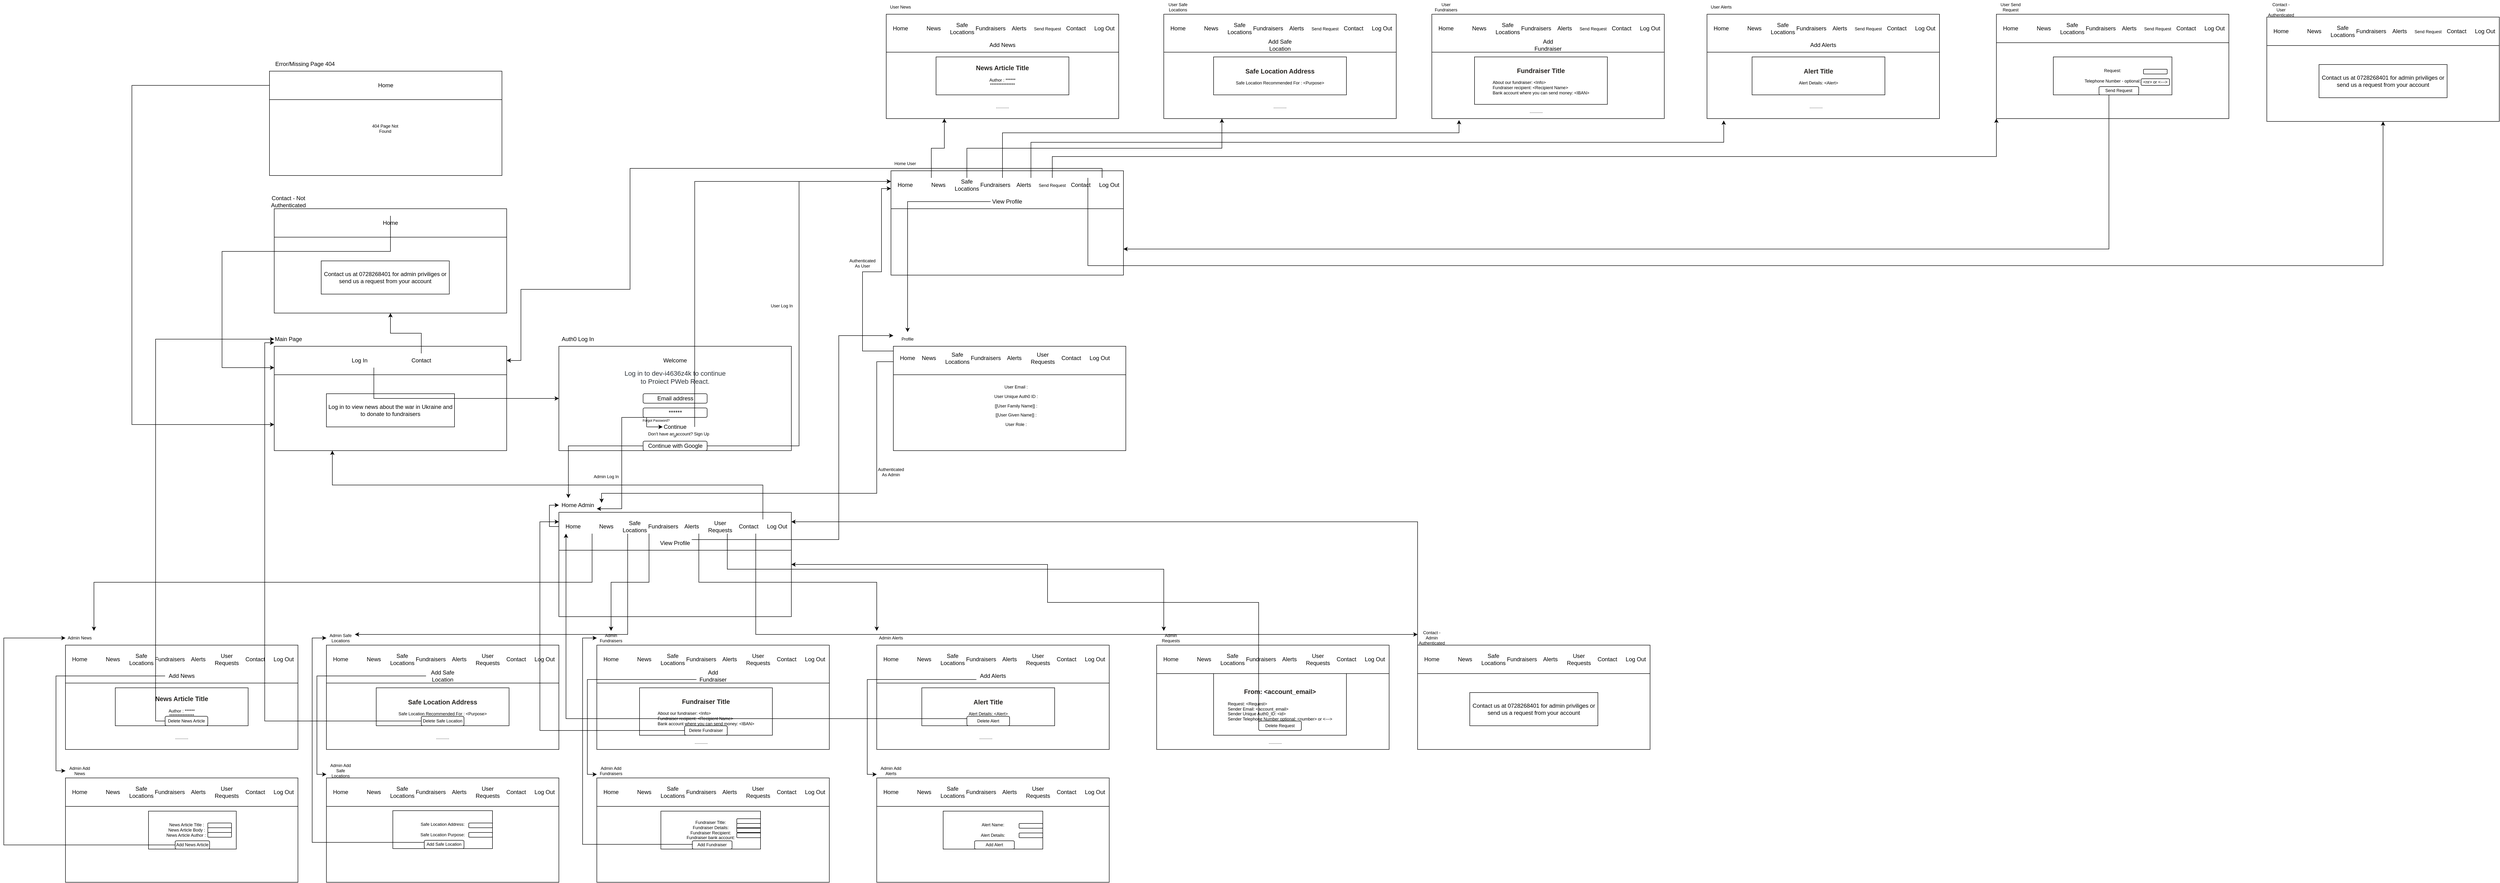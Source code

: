<mxfile version="15.9.1" type="device"><diagram id="C5RBs43oDa-KdzZeNtuy" name="Page-1"><mxGraphModel dx="3584" dy="2966" grid="1" gridSize="10" guides="1" tooltips="1" connect="1" arrows="1" fold="1" page="1" pageScale="1" pageWidth="827" pageHeight="1169" math="0" shadow="0"><root><mxCell id="WIyWlLk6GJQsqaUBKTNV-0"/><mxCell id="WIyWlLk6GJQsqaUBKTNV-1" parent="WIyWlLk6GJQsqaUBKTNV-0"/><mxCell id="08CDX1Iho1Ed_mhKTElu-1" value="" style="rounded=0;whiteSpace=wrap;html=1;fillColor=none;" vertex="1" parent="WIyWlLk6GJQsqaUBKTNV-1"><mxGeometry x="180" y="110" width="490" height="220" as="geometry"/></mxCell><mxCell id="08CDX1Iho1Ed_mhKTElu-2" value="Log in to view news about the war in Ukraine and to donate to fundraisers" style="rounded=0;whiteSpace=wrap;html=1;fillColor=none;" vertex="1" parent="WIyWlLk6GJQsqaUBKTNV-1"><mxGeometry x="290" y="210" width="270" height="70" as="geometry"/></mxCell><mxCell id="08CDX1Iho1Ed_mhKTElu-5" value="" style="rounded=0;whiteSpace=wrap;html=1;fillColor=none;" vertex="1" parent="WIyWlLk6GJQsqaUBKTNV-1"><mxGeometry x="180" y="110" width="490" height="60" as="geometry"/></mxCell><mxCell id="08CDX1Iho1Ed_mhKTElu-38" style="edgeStyle=orthogonalEdgeStyle;rounded=0;orthogonalLoop=1;jettySize=auto;html=1;exitX=1;exitY=1;exitDx=0;exitDy=0;entryX=0;entryY=0.5;entryDx=0;entryDy=0;fontSize=9;" edge="1" parent="WIyWlLk6GJQsqaUBKTNV-1" source="08CDX1Iho1Ed_mhKTElu-6" target="08CDX1Iho1Ed_mhKTElu-13"><mxGeometry relative="1" as="geometry"/></mxCell><mxCell id="08CDX1Iho1Ed_mhKTElu-6" value="Log In" style="text;html=1;strokeColor=none;fillColor=none;align=center;verticalAlign=middle;whiteSpace=wrap;rounded=0;" vertex="1" parent="WIyWlLk6GJQsqaUBKTNV-1"><mxGeometry x="330" y="125" width="60" height="30" as="geometry"/></mxCell><mxCell id="08CDX1Iho1Ed_mhKTElu-34" style="edgeStyle=orthogonalEdgeStyle;rounded=0;orthogonalLoop=1;jettySize=auto;html=1;exitX=0.5;exitY=0;exitDx=0;exitDy=0;fontSize=9;" edge="1" parent="WIyWlLk6GJQsqaUBKTNV-1" source="08CDX1Iho1Ed_mhKTElu-7" target="08CDX1Iho1Ed_mhKTElu-28"><mxGeometry relative="1" as="geometry"/></mxCell><mxCell id="08CDX1Iho1Ed_mhKTElu-7" value="Contact" style="text;html=1;strokeColor=none;fillColor=none;align=center;verticalAlign=middle;whiteSpace=wrap;rounded=0;" vertex="1" parent="WIyWlLk6GJQsqaUBKTNV-1"><mxGeometry x="460" y="125" width="60" height="30" as="geometry"/></mxCell><mxCell id="08CDX1Iho1Ed_mhKTElu-8" value="Main Page" style="text;html=1;strokeColor=none;fillColor=none;align=center;verticalAlign=middle;whiteSpace=wrap;rounded=0;" vertex="1" parent="WIyWlLk6GJQsqaUBKTNV-1"><mxGeometry x="180" y="80" width="60" height="30" as="geometry"/></mxCell><mxCell id="08CDX1Iho1Ed_mhKTElu-13" value="" style="rounded=0;whiteSpace=wrap;html=1;fillColor=none;" vertex="1" parent="WIyWlLk6GJQsqaUBKTNV-1"><mxGeometry x="780" y="110" width="490" height="220" as="geometry"/></mxCell><mxCell id="08CDX1Iho1Ed_mhKTElu-14" value="Auth0 Log In" style="text;html=1;strokeColor=none;fillColor=none;align=center;verticalAlign=middle;whiteSpace=wrap;rounded=0;" vertex="1" parent="WIyWlLk6GJQsqaUBKTNV-1"><mxGeometry x="780" y="80" width="80" height="30" as="geometry"/></mxCell><mxCell id="08CDX1Iho1Ed_mhKTElu-15" value="Welcome" style="text;html=1;strokeColor=none;fillColor=none;align=center;verticalAlign=middle;whiteSpace=wrap;rounded=0;" vertex="1" parent="WIyWlLk6GJQsqaUBKTNV-1"><mxGeometry x="995" y="125" width="60" height="30" as="geometry"/></mxCell><mxCell id="08CDX1Iho1Ed_mhKTElu-16" value="&lt;span style=&quot;color: rgb(45 , 51 , 58) ; font-family: , , &amp;#34;blinkmacsystemfont&amp;#34; , &amp;#34;roboto&amp;#34; , &amp;#34;helvetica&amp;#34; , sans-serif ; font-size: 14px ; background-color: rgb(255 , 255 , 255)&quot;&gt;Log in to dev-i4636z4k to continue to Proiect PWeb React.&lt;/span&gt;" style="text;html=1;strokeColor=none;fillColor=none;align=center;verticalAlign=middle;whiteSpace=wrap;rounded=0;" vertex="1" parent="WIyWlLk6GJQsqaUBKTNV-1"><mxGeometry x="910" y="160" width="230" height="30" as="geometry"/></mxCell><mxCell id="08CDX1Iho1Ed_mhKTElu-17" value="Email address" style="rounded=1;whiteSpace=wrap;html=1;fillColor=none;" vertex="1" parent="WIyWlLk6GJQsqaUBKTNV-1"><mxGeometry x="957.5" y="210" width="135" height="20" as="geometry"/></mxCell><mxCell id="08CDX1Iho1Ed_mhKTElu-18" value="******" style="rounded=1;whiteSpace=wrap;html=1;fillColor=none;" vertex="1" parent="WIyWlLk6GJQsqaUBKTNV-1"><mxGeometry x="957.5" y="240" width="135" height="20" as="geometry"/></mxCell><mxCell id="08CDX1Iho1Ed_mhKTElu-19" value="&lt;font style=&quot;font-size: 7px&quot;&gt;Forgot Password?&lt;/font&gt;" style="text;html=1;strokeColor=none;fillColor=none;align=center;verticalAlign=middle;whiteSpace=wrap;rounded=0;" vertex="1" parent="WIyWlLk6GJQsqaUBKTNV-1"><mxGeometry x="950" y="250" width="70" height="30" as="geometry"/></mxCell><mxCell id="08CDX1Iho1Ed_mhKTElu-22" value="Continue" style="text;html=1;strokeColor=none;fillColor=none;align=center;verticalAlign=middle;whiteSpace=wrap;rounded=0;" vertex="1" parent="WIyWlLk6GJQsqaUBKTNV-1"><mxGeometry x="970" y="270" width="110" height="20" as="geometry"/></mxCell><mxCell id="08CDX1Iho1Ed_mhKTElu-300" style="edgeStyle=orthogonalEdgeStyle;rounded=0;orthogonalLoop=1;jettySize=auto;html=1;exitX=1;exitY=0.5;exitDx=0;exitDy=0;entryX=0;entryY=0.25;entryDx=0;entryDy=0;fontSize=9;" edge="1" parent="WIyWlLk6GJQsqaUBKTNV-1" source="08CDX1Iho1Ed_mhKTElu-25" target="08CDX1Iho1Ed_mhKTElu-291"><mxGeometry relative="1" as="geometry"/></mxCell><mxCell id="08CDX1Iho1Ed_mhKTElu-304" style="edgeStyle=orthogonalEdgeStyle;rounded=0;orthogonalLoop=1;jettySize=auto;html=1;exitX=0;exitY=0.5;exitDx=0;exitDy=0;entryX=0.25;entryY=0;entryDx=0;entryDy=0;fontSize=9;" edge="1" parent="WIyWlLk6GJQsqaUBKTNV-1" source="08CDX1Iho1Ed_mhKTElu-25" target="08CDX1Iho1Ed_mhKTElu-52"><mxGeometry relative="1" as="geometry"/></mxCell><mxCell id="08CDX1Iho1Ed_mhKTElu-25" value="Continue with Google" style="rounded=1;whiteSpace=wrap;html=1;fillColor=none;" vertex="1" parent="WIyWlLk6GJQsqaUBKTNV-1"><mxGeometry x="957.5" y="310" width="135" height="20" as="geometry"/></mxCell><mxCell id="08CDX1Iho1Ed_mhKTElu-26" value="or" style="text;html=1;strokeColor=none;fillColor=none;align=center;verticalAlign=middle;whiteSpace=wrap;rounded=0;fontSize=7;" vertex="1" parent="WIyWlLk6GJQsqaUBKTNV-1"><mxGeometry x="995" y="290" width="60" height="20" as="geometry"/></mxCell><mxCell id="08CDX1Iho1Ed_mhKTElu-49" style="edgeStyle=orthogonalEdgeStyle;rounded=0;orthogonalLoop=1;jettySize=auto;html=1;exitX=0;exitY=0;exitDx=0;exitDy=0;entryX=1;entryY=0.75;entryDx=0;entryDy=0;fontSize=9;" edge="1" parent="WIyWlLk6GJQsqaUBKTNV-1" source="08CDX1Iho1Ed_mhKTElu-27" target="08CDX1Iho1Ed_mhKTElu-52"><mxGeometry relative="1" as="geometry"/></mxCell><mxCell id="08CDX1Iho1Ed_mhKTElu-303" style="edgeStyle=orthogonalEdgeStyle;rounded=0;orthogonalLoop=1;jettySize=auto;html=1;exitX=0.75;exitY=0;exitDx=0;exitDy=0;entryX=0;entryY=0.25;entryDx=0;entryDy=0;fontSize=9;" edge="1" parent="WIyWlLk6GJQsqaUBKTNV-1" source="08CDX1Iho1Ed_mhKTElu-27" target="08CDX1Iho1Ed_mhKTElu-291"><mxGeometry relative="1" as="geometry"/></mxCell><mxCell id="08CDX1Iho1Ed_mhKTElu-27" value="&lt;font style=&quot;font-size: 9px&quot;&gt;Don't have an account? Sign Up&lt;/font&gt;" style="text;html=1;strokeColor=none;fillColor=none;align=center;verticalAlign=middle;whiteSpace=wrap;rounded=0;fontSize=7;" vertex="1" parent="WIyWlLk6GJQsqaUBKTNV-1"><mxGeometry x="965" y="280" width="135" height="30" as="geometry"/></mxCell><mxCell id="08CDX1Iho1Ed_mhKTElu-28" value="" style="rounded=0;whiteSpace=wrap;html=1;fillColor=none;" vertex="1" parent="WIyWlLk6GJQsqaUBKTNV-1"><mxGeometry x="180" y="-180" width="490" height="220" as="geometry"/></mxCell><mxCell id="08CDX1Iho1Ed_mhKTElu-29" value="" style="rounded=0;whiteSpace=wrap;html=1;fillColor=none;" vertex="1" parent="WIyWlLk6GJQsqaUBKTNV-1"><mxGeometry x="180" y="-180" width="490" height="60" as="geometry"/></mxCell><mxCell id="08CDX1Iho1Ed_mhKTElu-35" style="edgeStyle=orthogonalEdgeStyle;rounded=0;orthogonalLoop=1;jettySize=auto;html=1;exitX=0.5;exitY=0;exitDx=0;exitDy=0;fontSize=9;entryX=0;entryY=0.75;entryDx=0;entryDy=0;" edge="1" parent="WIyWlLk6GJQsqaUBKTNV-1" source="08CDX1Iho1Ed_mhKTElu-30" target="08CDX1Iho1Ed_mhKTElu-5"><mxGeometry relative="1" as="geometry"><mxPoint x="70" y="-270" as="targetPoint"/><Array as="points"><mxPoint x="425" y="-90"/><mxPoint x="70" y="-90"/><mxPoint x="70" y="155"/></Array></mxGeometry></mxCell><mxCell id="08CDX1Iho1Ed_mhKTElu-30" value="Home" style="text;html=1;strokeColor=none;fillColor=none;align=center;verticalAlign=middle;whiteSpace=wrap;rounded=0;" vertex="1" parent="WIyWlLk6GJQsqaUBKTNV-1"><mxGeometry x="395" y="-165" width="60" height="30" as="geometry"/></mxCell><mxCell id="08CDX1Iho1Ed_mhKTElu-31" value="Contact us at 0728268401 for admin priviliges or send us a request from your account" style="rounded=0;whiteSpace=wrap;html=1;fillColor=none;" vertex="1" parent="WIyWlLk6GJQsqaUBKTNV-1"><mxGeometry x="279" y="-70" width="270" height="70" as="geometry"/></mxCell><mxCell id="08CDX1Iho1Ed_mhKTElu-32" value="Contact - Not Authenticated" style="text;html=1;strokeColor=none;fillColor=none;align=center;verticalAlign=middle;whiteSpace=wrap;rounded=0;" vertex="1" parent="WIyWlLk6GJQsqaUBKTNV-1"><mxGeometry x="180" y="-210" width="60" height="30" as="geometry"/></mxCell><mxCell id="08CDX1Iho1Ed_mhKTElu-39" value="" style="rounded=0;whiteSpace=wrap;html=1;fillColor=none;" vertex="1" parent="WIyWlLk6GJQsqaUBKTNV-1"><mxGeometry x="780" y="460" width="490" height="220" as="geometry"/></mxCell><mxCell id="08CDX1Iho1Ed_mhKTElu-40" value="" style="rounded=0;whiteSpace=wrap;html=1;fillColor=none;" vertex="1" parent="WIyWlLk6GJQsqaUBKTNV-1"><mxGeometry x="780" y="460" width="490" height="80" as="geometry"/></mxCell><mxCell id="08CDX1Iho1Ed_mhKTElu-191" style="edgeStyle=orthogonalEdgeStyle;rounded=0;orthogonalLoop=1;jettySize=auto;html=1;exitX=0;exitY=0.5;exitDx=0;exitDy=0;entryX=0;entryY=0.5;entryDx=0;entryDy=0;fontSize=9;" edge="1" parent="WIyWlLk6GJQsqaUBKTNV-1" source="08CDX1Iho1Ed_mhKTElu-41" target="08CDX1Iho1Ed_mhKTElu-52"><mxGeometry relative="1" as="geometry"/></mxCell><mxCell id="08CDX1Iho1Ed_mhKTElu-41" value="Home" style="text;html=1;strokeColor=none;fillColor=none;align=center;verticalAlign=middle;whiteSpace=wrap;rounded=0;" vertex="1" parent="WIyWlLk6GJQsqaUBKTNV-1"><mxGeometry x="780" y="475" width="60" height="30" as="geometry"/></mxCell><mxCell id="08CDX1Iho1Ed_mhKTElu-193" style="edgeStyle=orthogonalEdgeStyle;rounded=0;orthogonalLoop=1;jettySize=auto;html=1;exitX=0;exitY=1;exitDx=0;exitDy=0;entryX=1;entryY=0;entryDx=0;entryDy=0;fontSize=9;" edge="1" parent="WIyWlLk6GJQsqaUBKTNV-1" source="08CDX1Iho1Ed_mhKTElu-42" target="08CDX1Iho1Ed_mhKTElu-166"><mxGeometry relative="1" as="geometry"/></mxCell><mxCell id="08CDX1Iho1Ed_mhKTElu-42" value="News" style="text;html=1;strokeColor=none;fillColor=none;align=center;verticalAlign=middle;whiteSpace=wrap;rounded=0;" vertex="1" parent="WIyWlLk6GJQsqaUBKTNV-1"><mxGeometry x="850" y="475" width="60" height="30" as="geometry"/></mxCell><mxCell id="08CDX1Iho1Ed_mhKTElu-194" style="edgeStyle=orthogonalEdgeStyle;rounded=0;orthogonalLoop=1;jettySize=auto;html=1;exitX=0.25;exitY=1;exitDx=0;exitDy=0;entryX=1;entryY=0.25;entryDx=0;entryDy=0;fontSize=9;" edge="1" parent="WIyWlLk6GJQsqaUBKTNV-1" source="08CDX1Iho1Ed_mhKTElu-43" target="08CDX1Iho1Ed_mhKTElu-167"><mxGeometry relative="1" as="geometry"/></mxCell><mxCell id="08CDX1Iho1Ed_mhKTElu-43" value="Safe Locations" style="text;html=1;strokeColor=none;fillColor=none;align=center;verticalAlign=middle;whiteSpace=wrap;rounded=0;" vertex="1" parent="WIyWlLk6GJQsqaUBKTNV-1"><mxGeometry x="910" y="475" width="60" height="30" as="geometry"/></mxCell><mxCell id="08CDX1Iho1Ed_mhKTElu-195" style="edgeStyle=orthogonalEdgeStyle;rounded=0;orthogonalLoop=1;jettySize=auto;html=1;exitX=0;exitY=1;exitDx=0;exitDy=0;entryX=0.5;entryY=0;entryDx=0;entryDy=0;fontSize=9;" edge="1" parent="WIyWlLk6GJQsqaUBKTNV-1" source="08CDX1Iho1Ed_mhKTElu-44" target="08CDX1Iho1Ed_mhKTElu-179"><mxGeometry relative="1" as="geometry"/></mxCell><mxCell id="08CDX1Iho1Ed_mhKTElu-44" value="Fundraisers" style="text;html=1;strokeColor=none;fillColor=none;align=center;verticalAlign=middle;whiteSpace=wrap;rounded=0;" vertex="1" parent="WIyWlLk6GJQsqaUBKTNV-1"><mxGeometry x="970" y="475" width="60" height="30" as="geometry"/></mxCell><mxCell id="08CDX1Iho1Ed_mhKTElu-196" style="edgeStyle=orthogonalEdgeStyle;rounded=0;orthogonalLoop=1;jettySize=auto;html=1;exitX=0.75;exitY=1;exitDx=0;exitDy=0;entryX=0;entryY=0;entryDx=0;entryDy=0;fontSize=9;" edge="1" parent="WIyWlLk6GJQsqaUBKTNV-1" source="08CDX1Iho1Ed_mhKTElu-45" target="08CDX1Iho1Ed_mhKTElu-180"><mxGeometry relative="1" as="geometry"/></mxCell><mxCell id="08CDX1Iho1Ed_mhKTElu-45" value="Alerts" style="text;html=1;strokeColor=none;fillColor=none;align=center;verticalAlign=middle;whiteSpace=wrap;rounded=0;" vertex="1" parent="WIyWlLk6GJQsqaUBKTNV-1"><mxGeometry x="1030" y="475" width="60" height="30" as="geometry"/></mxCell><mxCell id="08CDX1Iho1Ed_mhKTElu-197" style="edgeStyle=orthogonalEdgeStyle;rounded=0;orthogonalLoop=1;jettySize=auto;html=1;exitX=0.75;exitY=1;exitDx=0;exitDy=0;entryX=0.25;entryY=0;entryDx=0;entryDy=0;fontSize=9;" edge="1" parent="WIyWlLk6GJQsqaUBKTNV-1" source="08CDX1Iho1Ed_mhKTElu-46" target="08CDX1Iho1Ed_mhKTElu-181"><mxGeometry relative="1" as="geometry"><Array as="points"><mxPoint x="1135" y="580"/><mxPoint x="2055" y="580"/></Array></mxGeometry></mxCell><mxCell id="08CDX1Iho1Ed_mhKTElu-46" value="User Requests" style="text;html=1;strokeColor=none;fillColor=none;align=center;verticalAlign=middle;whiteSpace=wrap;rounded=0;" vertex="1" parent="WIyWlLk6GJQsqaUBKTNV-1"><mxGeometry x="1090" y="475" width="60" height="30" as="geometry"/></mxCell><mxCell id="08CDX1Iho1Ed_mhKTElu-198" style="edgeStyle=orthogonalEdgeStyle;rounded=0;orthogonalLoop=1;jettySize=auto;html=1;exitX=0.75;exitY=1;exitDx=0;exitDy=0;entryX=0;entryY=0.25;entryDx=0;entryDy=0;fontSize=9;" edge="1" parent="WIyWlLk6GJQsqaUBKTNV-1" source="08CDX1Iho1Ed_mhKTElu-47" target="08CDX1Iho1Ed_mhKTElu-182"><mxGeometry relative="1" as="geometry"/></mxCell><mxCell id="08CDX1Iho1Ed_mhKTElu-47" value="Contact" style="text;html=1;strokeColor=none;fillColor=none;align=center;verticalAlign=middle;whiteSpace=wrap;rounded=0;" vertex="1" parent="WIyWlLk6GJQsqaUBKTNV-1"><mxGeometry x="1150" y="475" width="60" height="30" as="geometry"/></mxCell><mxCell id="08CDX1Iho1Ed_mhKTElu-192" style="edgeStyle=orthogonalEdgeStyle;rounded=0;orthogonalLoop=1;jettySize=auto;html=1;exitX=0;exitY=0;exitDx=0;exitDy=0;entryX=0.25;entryY=1;entryDx=0;entryDy=0;fontSize=9;" edge="1" parent="WIyWlLk6GJQsqaUBKTNV-1" source="08CDX1Iho1Ed_mhKTElu-48" target="08CDX1Iho1Ed_mhKTElu-1"><mxGeometry relative="1" as="geometry"/></mxCell><mxCell id="08CDX1Iho1Ed_mhKTElu-48" value="Log Out" style="text;html=1;strokeColor=none;fillColor=none;align=center;verticalAlign=middle;whiteSpace=wrap;rounded=0;" vertex="1" parent="WIyWlLk6GJQsqaUBKTNV-1"><mxGeometry x="1210" y="475" width="60" height="30" as="geometry"/></mxCell><mxCell id="08CDX1Iho1Ed_mhKTElu-50" value="Admin Log In" style="text;html=1;strokeColor=none;fillColor=none;align=center;verticalAlign=middle;whiteSpace=wrap;rounded=0;fontSize=9;" vertex="1" parent="WIyWlLk6GJQsqaUBKTNV-1"><mxGeometry x="850" y="370" width="60" height="30" as="geometry"/></mxCell><mxCell id="08CDX1Iho1Ed_mhKTElu-52" value="Home Admin" style="text;html=1;strokeColor=none;fillColor=none;align=center;verticalAlign=middle;whiteSpace=wrap;rounded=0;" vertex="1" parent="WIyWlLk6GJQsqaUBKTNV-1"><mxGeometry x="780" y="430" width="80" height="30" as="geometry"/></mxCell><mxCell id="08CDX1Iho1Ed_mhKTElu-53" style="edgeStyle=orthogonalEdgeStyle;rounded=0;orthogonalLoop=1;jettySize=auto;html=1;exitX=0;exitY=0;exitDx=0;exitDy=0;entryX=0.25;entryY=0;entryDx=0;entryDy=0;fontSize=9;" edge="1" parent="WIyWlLk6GJQsqaUBKTNV-1" source="08CDX1Iho1Ed_mhKTElu-27" target="08CDX1Iho1Ed_mhKTElu-27"><mxGeometry relative="1" as="geometry"/></mxCell><mxCell id="08CDX1Iho1Ed_mhKTElu-201" style="edgeStyle=orthogonalEdgeStyle;rounded=0;orthogonalLoop=1;jettySize=auto;html=1;exitX=1;exitY=0.25;exitDx=0;exitDy=0;entryX=0;entryY=0.25;entryDx=0;entryDy=0;fontSize=9;" edge="1" parent="WIyWlLk6GJQsqaUBKTNV-1" source="08CDX1Iho1Ed_mhKTElu-55" target="08CDX1Iho1Ed_mhKTElu-200"><mxGeometry relative="1" as="geometry"><Array as="points"><mxPoint x="1370" y="518"/><mxPoint x="1370" y="88"/></Array></mxGeometry></mxCell><mxCell id="08CDX1Iho1Ed_mhKTElu-55" value="View Profile" style="text;html=1;strokeColor=none;fillColor=none;align=center;verticalAlign=middle;whiteSpace=wrap;rounded=0;" vertex="1" parent="WIyWlLk6GJQsqaUBKTNV-1"><mxGeometry x="990" y="510" width="70" height="30" as="geometry"/></mxCell><mxCell id="08CDX1Iho1Ed_mhKTElu-56" value="" style="rounded=0;whiteSpace=wrap;html=1;fillColor=none;" vertex="1" parent="WIyWlLk6GJQsqaUBKTNV-1"><mxGeometry x="-260" y="740" width="490" height="220" as="geometry"/></mxCell><mxCell id="08CDX1Iho1Ed_mhKTElu-57" value="" style="rounded=0;whiteSpace=wrap;html=1;fillColor=none;" vertex="1" parent="WIyWlLk6GJQsqaUBKTNV-1"><mxGeometry x="-260" y="740" width="490" height="80" as="geometry"/></mxCell><mxCell id="08CDX1Iho1Ed_mhKTElu-58" value="Home" style="text;html=1;strokeColor=none;fillColor=none;align=center;verticalAlign=middle;whiteSpace=wrap;rounded=0;" vertex="1" parent="WIyWlLk6GJQsqaUBKTNV-1"><mxGeometry x="-260" y="755" width="60" height="30" as="geometry"/></mxCell><mxCell id="08CDX1Iho1Ed_mhKTElu-59" value="News" style="text;html=1;strokeColor=none;fillColor=none;align=center;verticalAlign=middle;whiteSpace=wrap;rounded=0;" vertex="1" parent="WIyWlLk6GJQsqaUBKTNV-1"><mxGeometry x="-190" y="755" width="60" height="30" as="geometry"/></mxCell><mxCell id="08CDX1Iho1Ed_mhKTElu-60" value="Safe Locations" style="text;html=1;strokeColor=none;fillColor=none;align=center;verticalAlign=middle;whiteSpace=wrap;rounded=0;" vertex="1" parent="WIyWlLk6GJQsqaUBKTNV-1"><mxGeometry x="-130" y="755" width="60" height="30" as="geometry"/></mxCell><mxCell id="08CDX1Iho1Ed_mhKTElu-61" value="Fundraisers" style="text;html=1;strokeColor=none;fillColor=none;align=center;verticalAlign=middle;whiteSpace=wrap;rounded=0;" vertex="1" parent="WIyWlLk6GJQsqaUBKTNV-1"><mxGeometry x="-70" y="755" width="60" height="30" as="geometry"/></mxCell><mxCell id="08CDX1Iho1Ed_mhKTElu-62" value="Alerts" style="text;html=1;strokeColor=none;fillColor=none;align=center;verticalAlign=middle;whiteSpace=wrap;rounded=0;" vertex="1" parent="WIyWlLk6GJQsqaUBKTNV-1"><mxGeometry x="-10" y="755" width="60" height="30" as="geometry"/></mxCell><mxCell id="08CDX1Iho1Ed_mhKTElu-63" value="User Requests" style="text;html=1;strokeColor=none;fillColor=none;align=center;verticalAlign=middle;whiteSpace=wrap;rounded=0;" vertex="1" parent="WIyWlLk6GJQsqaUBKTNV-1"><mxGeometry x="50" y="755" width="60" height="30" as="geometry"/></mxCell><mxCell id="08CDX1Iho1Ed_mhKTElu-64" value="Contact" style="text;html=1;strokeColor=none;fillColor=none;align=center;verticalAlign=middle;whiteSpace=wrap;rounded=0;" vertex="1" parent="WIyWlLk6GJQsqaUBKTNV-1"><mxGeometry x="110" y="755" width="60" height="30" as="geometry"/></mxCell><mxCell id="08CDX1Iho1Ed_mhKTElu-65" value="Log Out" style="text;html=1;strokeColor=none;fillColor=none;align=center;verticalAlign=middle;whiteSpace=wrap;rounded=0;" vertex="1" parent="WIyWlLk6GJQsqaUBKTNV-1"><mxGeometry x="170" y="755" width="60" height="30" as="geometry"/></mxCell><mxCell id="08CDX1Iho1Ed_mhKTElu-187" style="edgeStyle=orthogonalEdgeStyle;rounded=0;orthogonalLoop=1;jettySize=auto;html=1;exitX=0;exitY=0.5;exitDx=0;exitDy=0;entryX=0;entryY=0.5;entryDx=0;entryDy=0;fontSize=9;" edge="1" parent="WIyWlLk6GJQsqaUBKTNV-1" source="08CDX1Iho1Ed_mhKTElu-66" target="08CDX1Iho1Ed_mhKTElu-183"><mxGeometry relative="1" as="geometry"/></mxCell><mxCell id="08CDX1Iho1Ed_mhKTElu-66" value="Add News" style="text;html=1;strokeColor=none;fillColor=none;align=center;verticalAlign=middle;whiteSpace=wrap;rounded=0;" vertex="1" parent="WIyWlLk6GJQsqaUBKTNV-1"><mxGeometry x="-50" y="790" width="70" height="30" as="geometry"/></mxCell><mxCell id="08CDX1Iho1Ed_mhKTElu-67" value="" style="rounded=0;whiteSpace=wrap;html=1;fillColor=none;" vertex="1" parent="WIyWlLk6GJQsqaUBKTNV-1"><mxGeometry x="290" y="740" width="490" height="220" as="geometry"/></mxCell><mxCell id="08CDX1Iho1Ed_mhKTElu-68" value="" style="rounded=0;whiteSpace=wrap;html=1;fillColor=none;" vertex="1" parent="WIyWlLk6GJQsqaUBKTNV-1"><mxGeometry x="290" y="740" width="490" height="80" as="geometry"/></mxCell><mxCell id="08CDX1Iho1Ed_mhKTElu-69" value="Home" style="text;html=1;strokeColor=none;fillColor=none;align=center;verticalAlign=middle;whiteSpace=wrap;rounded=0;" vertex="1" parent="WIyWlLk6GJQsqaUBKTNV-1"><mxGeometry x="290" y="755" width="60" height="30" as="geometry"/></mxCell><mxCell id="08CDX1Iho1Ed_mhKTElu-70" value="News" style="text;html=1;strokeColor=none;fillColor=none;align=center;verticalAlign=middle;whiteSpace=wrap;rounded=0;" vertex="1" parent="WIyWlLk6GJQsqaUBKTNV-1"><mxGeometry x="360" y="755" width="60" height="30" as="geometry"/></mxCell><mxCell id="08CDX1Iho1Ed_mhKTElu-71" value="Safe Locations" style="text;html=1;strokeColor=none;fillColor=none;align=center;verticalAlign=middle;whiteSpace=wrap;rounded=0;" vertex="1" parent="WIyWlLk6GJQsqaUBKTNV-1"><mxGeometry x="420" y="755" width="60" height="30" as="geometry"/></mxCell><mxCell id="08CDX1Iho1Ed_mhKTElu-72" value="Fundraisers" style="text;html=1;strokeColor=none;fillColor=none;align=center;verticalAlign=middle;whiteSpace=wrap;rounded=0;" vertex="1" parent="WIyWlLk6GJQsqaUBKTNV-1"><mxGeometry x="480" y="755" width="60" height="30" as="geometry"/></mxCell><mxCell id="08CDX1Iho1Ed_mhKTElu-73" value="Alerts" style="text;html=1;strokeColor=none;fillColor=none;align=center;verticalAlign=middle;whiteSpace=wrap;rounded=0;" vertex="1" parent="WIyWlLk6GJQsqaUBKTNV-1"><mxGeometry x="540" y="755" width="60" height="30" as="geometry"/></mxCell><mxCell id="08CDX1Iho1Ed_mhKTElu-74" value="User Requests" style="text;html=1;strokeColor=none;fillColor=none;align=center;verticalAlign=middle;whiteSpace=wrap;rounded=0;" vertex="1" parent="WIyWlLk6GJQsqaUBKTNV-1"><mxGeometry x="600" y="755" width="60" height="30" as="geometry"/></mxCell><mxCell id="08CDX1Iho1Ed_mhKTElu-75" value="Contact" style="text;html=1;strokeColor=none;fillColor=none;align=center;verticalAlign=middle;whiteSpace=wrap;rounded=0;" vertex="1" parent="WIyWlLk6GJQsqaUBKTNV-1"><mxGeometry x="660" y="755" width="60" height="30" as="geometry"/></mxCell><mxCell id="08CDX1Iho1Ed_mhKTElu-76" value="Log Out" style="text;html=1;strokeColor=none;fillColor=none;align=center;verticalAlign=middle;whiteSpace=wrap;rounded=0;" vertex="1" parent="WIyWlLk6GJQsqaUBKTNV-1"><mxGeometry x="720" y="755" width="60" height="30" as="geometry"/></mxCell><mxCell id="08CDX1Iho1Ed_mhKTElu-188" style="edgeStyle=orthogonalEdgeStyle;rounded=0;orthogonalLoop=1;jettySize=auto;html=1;exitX=0;exitY=0.5;exitDx=0;exitDy=0;entryX=0;entryY=0.75;entryDx=0;entryDy=0;fontSize=9;" edge="1" parent="WIyWlLk6GJQsqaUBKTNV-1" source="08CDX1Iho1Ed_mhKTElu-77" target="08CDX1Iho1Ed_mhKTElu-184"><mxGeometry relative="1" as="geometry"/></mxCell><mxCell id="08CDX1Iho1Ed_mhKTElu-77" value="Add Safe Location" style="text;html=1;strokeColor=none;fillColor=none;align=center;verticalAlign=middle;whiteSpace=wrap;rounded=0;" vertex="1" parent="WIyWlLk6GJQsqaUBKTNV-1"><mxGeometry x="500" y="790" width="70" height="30" as="geometry"/></mxCell><mxCell id="08CDX1Iho1Ed_mhKTElu-78" value="" style="rounded=0;whiteSpace=wrap;html=1;fillColor=none;" vertex="1" parent="WIyWlLk6GJQsqaUBKTNV-1"><mxGeometry x="860" y="740" width="490" height="220" as="geometry"/></mxCell><mxCell id="08CDX1Iho1Ed_mhKTElu-79" value="" style="rounded=0;whiteSpace=wrap;html=1;fillColor=none;" vertex="1" parent="WIyWlLk6GJQsqaUBKTNV-1"><mxGeometry x="860" y="740" width="490" height="80" as="geometry"/></mxCell><mxCell id="08CDX1Iho1Ed_mhKTElu-80" value="Home" style="text;html=1;strokeColor=none;fillColor=none;align=center;verticalAlign=middle;whiteSpace=wrap;rounded=0;" vertex="1" parent="WIyWlLk6GJQsqaUBKTNV-1"><mxGeometry x="860" y="755" width="60" height="30" as="geometry"/></mxCell><mxCell id="08CDX1Iho1Ed_mhKTElu-81" value="News" style="text;html=1;strokeColor=none;fillColor=none;align=center;verticalAlign=middle;whiteSpace=wrap;rounded=0;" vertex="1" parent="WIyWlLk6GJQsqaUBKTNV-1"><mxGeometry x="930" y="755" width="60" height="30" as="geometry"/></mxCell><mxCell id="08CDX1Iho1Ed_mhKTElu-82" value="Safe Locations" style="text;html=1;strokeColor=none;fillColor=none;align=center;verticalAlign=middle;whiteSpace=wrap;rounded=0;" vertex="1" parent="WIyWlLk6GJQsqaUBKTNV-1"><mxGeometry x="990" y="755" width="60" height="30" as="geometry"/></mxCell><mxCell id="08CDX1Iho1Ed_mhKTElu-83" value="Fundraisers" style="text;html=1;strokeColor=none;fillColor=none;align=center;verticalAlign=middle;whiteSpace=wrap;rounded=0;" vertex="1" parent="WIyWlLk6GJQsqaUBKTNV-1"><mxGeometry x="1050" y="755" width="60" height="30" as="geometry"/></mxCell><mxCell id="08CDX1Iho1Ed_mhKTElu-84" value="Alerts" style="text;html=1;strokeColor=none;fillColor=none;align=center;verticalAlign=middle;whiteSpace=wrap;rounded=0;" vertex="1" parent="WIyWlLk6GJQsqaUBKTNV-1"><mxGeometry x="1110" y="755" width="60" height="30" as="geometry"/></mxCell><mxCell id="08CDX1Iho1Ed_mhKTElu-85" value="User Requests" style="text;html=1;strokeColor=none;fillColor=none;align=center;verticalAlign=middle;whiteSpace=wrap;rounded=0;" vertex="1" parent="WIyWlLk6GJQsqaUBKTNV-1"><mxGeometry x="1170" y="755" width="60" height="30" as="geometry"/></mxCell><mxCell id="08CDX1Iho1Ed_mhKTElu-86" value="Contact" style="text;html=1;strokeColor=none;fillColor=none;align=center;verticalAlign=middle;whiteSpace=wrap;rounded=0;" vertex="1" parent="WIyWlLk6GJQsqaUBKTNV-1"><mxGeometry x="1230" y="755" width="60" height="30" as="geometry"/></mxCell><mxCell id="08CDX1Iho1Ed_mhKTElu-87" value="Log Out" style="text;html=1;strokeColor=none;fillColor=none;align=center;verticalAlign=middle;whiteSpace=wrap;rounded=0;" vertex="1" parent="WIyWlLk6GJQsqaUBKTNV-1"><mxGeometry x="1290" y="755" width="60" height="30" as="geometry"/></mxCell><mxCell id="08CDX1Iho1Ed_mhKTElu-189" style="edgeStyle=orthogonalEdgeStyle;rounded=0;orthogonalLoop=1;jettySize=auto;html=1;exitX=0;exitY=0.75;exitDx=0;exitDy=0;entryX=0;entryY=0.75;entryDx=0;entryDy=0;fontSize=9;" edge="1" parent="WIyWlLk6GJQsqaUBKTNV-1" source="08CDX1Iho1Ed_mhKTElu-88" target="08CDX1Iho1Ed_mhKTElu-185"><mxGeometry relative="1" as="geometry"/></mxCell><mxCell id="08CDX1Iho1Ed_mhKTElu-88" value="Add Fundraiser" style="text;html=1;strokeColor=none;fillColor=none;align=center;verticalAlign=middle;whiteSpace=wrap;rounded=0;" vertex="1" parent="WIyWlLk6GJQsqaUBKTNV-1"><mxGeometry x="1070" y="790" width="70" height="30" as="geometry"/></mxCell><mxCell id="08CDX1Iho1Ed_mhKTElu-89" value="" style="rounded=0;whiteSpace=wrap;html=1;fillColor=none;" vertex="1" parent="WIyWlLk6GJQsqaUBKTNV-1"><mxGeometry x="1450" y="740" width="490" height="220" as="geometry"/></mxCell><mxCell id="08CDX1Iho1Ed_mhKTElu-90" value="" style="rounded=0;whiteSpace=wrap;html=1;fillColor=none;" vertex="1" parent="WIyWlLk6GJQsqaUBKTNV-1"><mxGeometry x="1450" y="740" width="490" height="80" as="geometry"/></mxCell><mxCell id="08CDX1Iho1Ed_mhKTElu-91" value="Home" style="text;html=1;strokeColor=none;fillColor=none;align=center;verticalAlign=middle;whiteSpace=wrap;rounded=0;" vertex="1" parent="WIyWlLk6GJQsqaUBKTNV-1"><mxGeometry x="1450" y="755" width="60" height="30" as="geometry"/></mxCell><mxCell id="08CDX1Iho1Ed_mhKTElu-92" value="News" style="text;html=1;strokeColor=none;fillColor=none;align=center;verticalAlign=middle;whiteSpace=wrap;rounded=0;" vertex="1" parent="WIyWlLk6GJQsqaUBKTNV-1"><mxGeometry x="1520" y="755" width="60" height="30" as="geometry"/></mxCell><mxCell id="08CDX1Iho1Ed_mhKTElu-93" value="Safe Locations" style="text;html=1;strokeColor=none;fillColor=none;align=center;verticalAlign=middle;whiteSpace=wrap;rounded=0;" vertex="1" parent="WIyWlLk6GJQsqaUBKTNV-1"><mxGeometry x="1580" y="755" width="60" height="30" as="geometry"/></mxCell><mxCell id="08CDX1Iho1Ed_mhKTElu-94" value="Fundraisers" style="text;html=1;strokeColor=none;fillColor=none;align=center;verticalAlign=middle;whiteSpace=wrap;rounded=0;" vertex="1" parent="WIyWlLk6GJQsqaUBKTNV-1"><mxGeometry x="1640" y="755" width="60" height="30" as="geometry"/></mxCell><mxCell id="08CDX1Iho1Ed_mhKTElu-95" value="Alerts" style="text;html=1;strokeColor=none;fillColor=none;align=center;verticalAlign=middle;whiteSpace=wrap;rounded=0;" vertex="1" parent="WIyWlLk6GJQsqaUBKTNV-1"><mxGeometry x="1700" y="755" width="60" height="30" as="geometry"/></mxCell><mxCell id="08CDX1Iho1Ed_mhKTElu-96" value="User Requests" style="text;html=1;strokeColor=none;fillColor=none;align=center;verticalAlign=middle;whiteSpace=wrap;rounded=0;" vertex="1" parent="WIyWlLk6GJQsqaUBKTNV-1"><mxGeometry x="1760" y="755" width="60" height="30" as="geometry"/></mxCell><mxCell id="08CDX1Iho1Ed_mhKTElu-97" value="Contact" style="text;html=1;strokeColor=none;fillColor=none;align=center;verticalAlign=middle;whiteSpace=wrap;rounded=0;" vertex="1" parent="WIyWlLk6GJQsqaUBKTNV-1"><mxGeometry x="1820" y="755" width="60" height="30" as="geometry"/></mxCell><mxCell id="08CDX1Iho1Ed_mhKTElu-98" value="Log Out" style="text;html=1;strokeColor=none;fillColor=none;align=center;verticalAlign=middle;whiteSpace=wrap;rounded=0;" vertex="1" parent="WIyWlLk6GJQsqaUBKTNV-1"><mxGeometry x="1880" y="755" width="60" height="30" as="geometry"/></mxCell><mxCell id="08CDX1Iho1Ed_mhKTElu-190" style="edgeStyle=orthogonalEdgeStyle;rounded=0;orthogonalLoop=1;jettySize=auto;html=1;exitX=0;exitY=0.75;exitDx=0;exitDy=0;entryX=0;entryY=0.75;entryDx=0;entryDy=0;fontSize=9;" edge="1" parent="WIyWlLk6GJQsqaUBKTNV-1" source="08CDX1Iho1Ed_mhKTElu-99" target="08CDX1Iho1Ed_mhKTElu-186"><mxGeometry relative="1" as="geometry"/></mxCell><mxCell id="08CDX1Iho1Ed_mhKTElu-99" value="Add Alerts" style="text;html=1;strokeColor=none;fillColor=none;align=center;verticalAlign=middle;whiteSpace=wrap;rounded=0;" vertex="1" parent="WIyWlLk6GJQsqaUBKTNV-1"><mxGeometry x="1660" y="790" width="70" height="30" as="geometry"/></mxCell><mxCell id="08CDX1Iho1Ed_mhKTElu-100" value="" style="rounded=0;whiteSpace=wrap;html=1;fillColor=none;" vertex="1" parent="WIyWlLk6GJQsqaUBKTNV-1"><mxGeometry x="2040" y="740" width="490" height="220" as="geometry"/></mxCell><mxCell id="08CDX1Iho1Ed_mhKTElu-101" value="" style="rounded=0;whiteSpace=wrap;html=1;fillColor=none;" vertex="1" parent="WIyWlLk6GJQsqaUBKTNV-1"><mxGeometry x="2040" y="740" width="490" height="60" as="geometry"/></mxCell><mxCell id="08CDX1Iho1Ed_mhKTElu-102" value="Home" style="text;html=1;strokeColor=none;fillColor=none;align=center;verticalAlign=middle;whiteSpace=wrap;rounded=0;" vertex="1" parent="WIyWlLk6GJQsqaUBKTNV-1"><mxGeometry x="2040" y="755" width="60" height="30" as="geometry"/></mxCell><mxCell id="08CDX1Iho1Ed_mhKTElu-103" value="News" style="text;html=1;strokeColor=none;fillColor=none;align=center;verticalAlign=middle;whiteSpace=wrap;rounded=0;" vertex="1" parent="WIyWlLk6GJQsqaUBKTNV-1"><mxGeometry x="2110" y="755" width="60" height="30" as="geometry"/></mxCell><mxCell id="08CDX1Iho1Ed_mhKTElu-104" value="Safe Locations" style="text;html=1;strokeColor=none;fillColor=none;align=center;verticalAlign=middle;whiteSpace=wrap;rounded=0;" vertex="1" parent="WIyWlLk6GJQsqaUBKTNV-1"><mxGeometry x="2170" y="755" width="60" height="30" as="geometry"/></mxCell><mxCell id="08CDX1Iho1Ed_mhKTElu-105" value="Fundraisers" style="text;html=1;strokeColor=none;fillColor=none;align=center;verticalAlign=middle;whiteSpace=wrap;rounded=0;" vertex="1" parent="WIyWlLk6GJQsqaUBKTNV-1"><mxGeometry x="2230" y="755" width="60" height="30" as="geometry"/></mxCell><mxCell id="08CDX1Iho1Ed_mhKTElu-106" value="Alerts" style="text;html=1;strokeColor=none;fillColor=none;align=center;verticalAlign=middle;whiteSpace=wrap;rounded=0;" vertex="1" parent="WIyWlLk6GJQsqaUBKTNV-1"><mxGeometry x="2290" y="755" width="60" height="30" as="geometry"/></mxCell><mxCell id="08CDX1Iho1Ed_mhKTElu-107" value="User Requests" style="text;html=1;strokeColor=none;fillColor=none;align=center;verticalAlign=middle;whiteSpace=wrap;rounded=0;" vertex="1" parent="WIyWlLk6GJQsqaUBKTNV-1"><mxGeometry x="2350" y="755" width="60" height="30" as="geometry"/></mxCell><mxCell id="08CDX1Iho1Ed_mhKTElu-108" value="Contact" style="text;html=1;strokeColor=none;fillColor=none;align=center;verticalAlign=middle;whiteSpace=wrap;rounded=0;" vertex="1" parent="WIyWlLk6GJQsqaUBKTNV-1"><mxGeometry x="2410" y="755" width="60" height="30" as="geometry"/></mxCell><mxCell id="08CDX1Iho1Ed_mhKTElu-109" value="Log Out" style="text;html=1;strokeColor=none;fillColor=none;align=center;verticalAlign=middle;whiteSpace=wrap;rounded=0;" vertex="1" parent="WIyWlLk6GJQsqaUBKTNV-1"><mxGeometry x="2470" y="755" width="60" height="30" as="geometry"/></mxCell><mxCell id="08CDX1Iho1Ed_mhKTElu-111" value="" style="rounded=0;whiteSpace=wrap;html=1;fillColor=none;" vertex="1" parent="WIyWlLk6GJQsqaUBKTNV-1"><mxGeometry x="2590" y="740" width="490" height="220" as="geometry"/></mxCell><mxCell id="08CDX1Iho1Ed_mhKTElu-112" value="" style="rounded=0;whiteSpace=wrap;html=1;fillColor=none;" vertex="1" parent="WIyWlLk6GJQsqaUBKTNV-1"><mxGeometry x="2590" y="740" width="490" height="60" as="geometry"/></mxCell><mxCell id="08CDX1Iho1Ed_mhKTElu-287" style="edgeStyle=orthogonalEdgeStyle;rounded=0;orthogonalLoop=1;jettySize=auto;html=1;exitX=0;exitY=0;exitDx=0;exitDy=0;entryX=1;entryY=0.25;entryDx=0;entryDy=0;fontSize=9;" edge="1" parent="WIyWlLk6GJQsqaUBKTNV-1" source="08CDX1Iho1Ed_mhKTElu-113" target="08CDX1Iho1Ed_mhKTElu-40"><mxGeometry relative="1" as="geometry"/></mxCell><mxCell id="08CDX1Iho1Ed_mhKTElu-113" value="Home" style="text;html=1;strokeColor=none;fillColor=none;align=center;verticalAlign=middle;whiteSpace=wrap;rounded=0;" vertex="1" parent="WIyWlLk6GJQsqaUBKTNV-1"><mxGeometry x="2590" y="755" width="60" height="30" as="geometry"/></mxCell><mxCell id="08CDX1Iho1Ed_mhKTElu-114" value="News" style="text;html=1;strokeColor=none;fillColor=none;align=center;verticalAlign=middle;whiteSpace=wrap;rounded=0;" vertex="1" parent="WIyWlLk6GJQsqaUBKTNV-1"><mxGeometry x="2660" y="755" width="60" height="30" as="geometry"/></mxCell><mxCell id="08CDX1Iho1Ed_mhKTElu-115" value="Safe Locations" style="text;html=1;strokeColor=none;fillColor=none;align=center;verticalAlign=middle;whiteSpace=wrap;rounded=0;" vertex="1" parent="WIyWlLk6GJQsqaUBKTNV-1"><mxGeometry x="2720" y="755" width="60" height="30" as="geometry"/></mxCell><mxCell id="08CDX1Iho1Ed_mhKTElu-116" value="Fundraisers" style="text;html=1;strokeColor=none;fillColor=none;align=center;verticalAlign=middle;whiteSpace=wrap;rounded=0;" vertex="1" parent="WIyWlLk6GJQsqaUBKTNV-1"><mxGeometry x="2780" y="755" width="60" height="30" as="geometry"/></mxCell><mxCell id="08CDX1Iho1Ed_mhKTElu-117" value="Alerts" style="text;html=1;strokeColor=none;fillColor=none;align=center;verticalAlign=middle;whiteSpace=wrap;rounded=0;" vertex="1" parent="WIyWlLk6GJQsqaUBKTNV-1"><mxGeometry x="2840" y="755" width="60" height="30" as="geometry"/></mxCell><mxCell id="08CDX1Iho1Ed_mhKTElu-118" value="User Requests" style="text;html=1;strokeColor=none;fillColor=none;align=center;verticalAlign=middle;whiteSpace=wrap;rounded=0;" vertex="1" parent="WIyWlLk6GJQsqaUBKTNV-1"><mxGeometry x="2900" y="755" width="60" height="30" as="geometry"/></mxCell><mxCell id="08CDX1Iho1Ed_mhKTElu-119" value="Contact" style="text;html=1;strokeColor=none;fillColor=none;align=center;verticalAlign=middle;whiteSpace=wrap;rounded=0;" vertex="1" parent="WIyWlLk6GJQsqaUBKTNV-1"><mxGeometry x="2960" y="755" width="60" height="30" as="geometry"/></mxCell><mxCell id="08CDX1Iho1Ed_mhKTElu-120" value="Log Out" style="text;html=1;strokeColor=none;fillColor=none;align=center;verticalAlign=middle;whiteSpace=wrap;rounded=0;" vertex="1" parent="WIyWlLk6GJQsqaUBKTNV-1"><mxGeometry x="3020" y="755" width="60" height="30" as="geometry"/></mxCell><mxCell id="08CDX1Iho1Ed_mhKTElu-122" value="Contact us at 0728268401 for admin priviliges or send us a request from your account" style="rounded=0;whiteSpace=wrap;html=1;fillColor=none;" vertex="1" parent="WIyWlLk6GJQsqaUBKTNV-1"><mxGeometry x="2700" y="840" width="270" height="70" as="geometry"/></mxCell><mxCell id="08CDX1Iho1Ed_mhKTElu-123" value="" style="rounded=0;whiteSpace=wrap;html=1;fillColor=none;" vertex="1" parent="WIyWlLk6GJQsqaUBKTNV-1"><mxGeometry x="-260" y="1020" width="490" height="220" as="geometry"/></mxCell><mxCell id="08CDX1Iho1Ed_mhKTElu-124" value="" style="rounded=0;whiteSpace=wrap;html=1;fillColor=none;" vertex="1" parent="WIyWlLk6GJQsqaUBKTNV-1"><mxGeometry x="-260" y="1020" width="490" height="60" as="geometry"/></mxCell><mxCell id="08CDX1Iho1Ed_mhKTElu-125" value="Home" style="text;html=1;strokeColor=none;fillColor=none;align=center;verticalAlign=middle;whiteSpace=wrap;rounded=0;" vertex="1" parent="WIyWlLk6GJQsqaUBKTNV-1"><mxGeometry x="-260" y="1035" width="60" height="30" as="geometry"/></mxCell><mxCell id="08CDX1Iho1Ed_mhKTElu-126" value="News" style="text;html=1;strokeColor=none;fillColor=none;align=center;verticalAlign=middle;whiteSpace=wrap;rounded=0;" vertex="1" parent="WIyWlLk6GJQsqaUBKTNV-1"><mxGeometry x="-190" y="1035" width="60" height="30" as="geometry"/></mxCell><mxCell id="08CDX1Iho1Ed_mhKTElu-127" value="Safe Locations" style="text;html=1;strokeColor=none;fillColor=none;align=center;verticalAlign=middle;whiteSpace=wrap;rounded=0;" vertex="1" parent="WIyWlLk6GJQsqaUBKTNV-1"><mxGeometry x="-130" y="1035" width="60" height="30" as="geometry"/></mxCell><mxCell id="08CDX1Iho1Ed_mhKTElu-128" value="Fundraisers" style="text;html=1;strokeColor=none;fillColor=none;align=center;verticalAlign=middle;whiteSpace=wrap;rounded=0;" vertex="1" parent="WIyWlLk6GJQsqaUBKTNV-1"><mxGeometry x="-70" y="1035" width="60" height="30" as="geometry"/></mxCell><mxCell id="08CDX1Iho1Ed_mhKTElu-129" value="Alerts" style="text;html=1;strokeColor=none;fillColor=none;align=center;verticalAlign=middle;whiteSpace=wrap;rounded=0;" vertex="1" parent="WIyWlLk6GJQsqaUBKTNV-1"><mxGeometry x="-10" y="1035" width="60" height="30" as="geometry"/></mxCell><mxCell id="08CDX1Iho1Ed_mhKTElu-130" value="User Requests" style="text;html=1;strokeColor=none;fillColor=none;align=center;verticalAlign=middle;whiteSpace=wrap;rounded=0;" vertex="1" parent="WIyWlLk6GJQsqaUBKTNV-1"><mxGeometry x="50" y="1035" width="60" height="30" as="geometry"/></mxCell><mxCell id="08CDX1Iho1Ed_mhKTElu-131" value="Contact" style="text;html=1;strokeColor=none;fillColor=none;align=center;verticalAlign=middle;whiteSpace=wrap;rounded=0;" vertex="1" parent="WIyWlLk6GJQsqaUBKTNV-1"><mxGeometry x="110" y="1035" width="60" height="30" as="geometry"/></mxCell><mxCell id="08CDX1Iho1Ed_mhKTElu-132" value="Log Out" style="text;html=1;strokeColor=none;fillColor=none;align=center;verticalAlign=middle;whiteSpace=wrap;rounded=0;" vertex="1" parent="WIyWlLk6GJQsqaUBKTNV-1"><mxGeometry x="170" y="1035" width="60" height="30" as="geometry"/></mxCell><mxCell id="08CDX1Iho1Ed_mhKTElu-135" value="" style="rounded=0;whiteSpace=wrap;html=1;fillColor=none;" vertex="1" parent="WIyWlLk6GJQsqaUBKTNV-1"><mxGeometry x="290" y="1020" width="490" height="220" as="geometry"/></mxCell><mxCell id="08CDX1Iho1Ed_mhKTElu-136" value="" style="rounded=0;whiteSpace=wrap;html=1;fillColor=none;" vertex="1" parent="WIyWlLk6GJQsqaUBKTNV-1"><mxGeometry x="290" y="1020" width="490" height="60" as="geometry"/></mxCell><mxCell id="08CDX1Iho1Ed_mhKTElu-137" value="Home" style="text;html=1;strokeColor=none;fillColor=none;align=center;verticalAlign=middle;whiteSpace=wrap;rounded=0;" vertex="1" parent="WIyWlLk6GJQsqaUBKTNV-1"><mxGeometry x="290" y="1035" width="60" height="30" as="geometry"/></mxCell><mxCell id="08CDX1Iho1Ed_mhKTElu-138" value="News" style="text;html=1;strokeColor=none;fillColor=none;align=center;verticalAlign=middle;whiteSpace=wrap;rounded=0;" vertex="1" parent="WIyWlLk6GJQsqaUBKTNV-1"><mxGeometry x="360" y="1035" width="60" height="30" as="geometry"/></mxCell><mxCell id="08CDX1Iho1Ed_mhKTElu-139" value="Safe Locations" style="text;html=1;strokeColor=none;fillColor=none;align=center;verticalAlign=middle;whiteSpace=wrap;rounded=0;" vertex="1" parent="WIyWlLk6GJQsqaUBKTNV-1"><mxGeometry x="420" y="1035" width="60" height="30" as="geometry"/></mxCell><mxCell id="08CDX1Iho1Ed_mhKTElu-140" value="Fundraisers" style="text;html=1;strokeColor=none;fillColor=none;align=center;verticalAlign=middle;whiteSpace=wrap;rounded=0;" vertex="1" parent="WIyWlLk6GJQsqaUBKTNV-1"><mxGeometry x="480" y="1035" width="60" height="30" as="geometry"/></mxCell><mxCell id="08CDX1Iho1Ed_mhKTElu-141" value="Alerts" style="text;html=1;strokeColor=none;fillColor=none;align=center;verticalAlign=middle;whiteSpace=wrap;rounded=0;" vertex="1" parent="WIyWlLk6GJQsqaUBKTNV-1"><mxGeometry x="540" y="1035" width="60" height="30" as="geometry"/></mxCell><mxCell id="08CDX1Iho1Ed_mhKTElu-142" value="User Requests" style="text;html=1;strokeColor=none;fillColor=none;align=center;verticalAlign=middle;whiteSpace=wrap;rounded=0;" vertex="1" parent="WIyWlLk6GJQsqaUBKTNV-1"><mxGeometry x="600" y="1035" width="60" height="30" as="geometry"/></mxCell><mxCell id="08CDX1Iho1Ed_mhKTElu-143" value="Contact" style="text;html=1;strokeColor=none;fillColor=none;align=center;verticalAlign=middle;whiteSpace=wrap;rounded=0;" vertex="1" parent="WIyWlLk6GJQsqaUBKTNV-1"><mxGeometry x="660" y="1035" width="60" height="30" as="geometry"/></mxCell><mxCell id="08CDX1Iho1Ed_mhKTElu-144" value="Log Out" style="text;html=1;strokeColor=none;fillColor=none;align=center;verticalAlign=middle;whiteSpace=wrap;rounded=0;" vertex="1" parent="WIyWlLk6GJQsqaUBKTNV-1"><mxGeometry x="720" y="1035" width="60" height="30" as="geometry"/></mxCell><mxCell id="08CDX1Iho1Ed_mhKTElu-146" value="" style="rounded=0;whiteSpace=wrap;html=1;fillColor=none;" vertex="1" parent="WIyWlLk6GJQsqaUBKTNV-1"><mxGeometry x="860" y="1020" width="490" height="220" as="geometry"/></mxCell><mxCell id="08CDX1Iho1Ed_mhKTElu-147" value="" style="rounded=0;whiteSpace=wrap;html=1;fillColor=none;" vertex="1" parent="WIyWlLk6GJQsqaUBKTNV-1"><mxGeometry x="860" y="1020" width="490" height="60" as="geometry"/></mxCell><mxCell id="08CDX1Iho1Ed_mhKTElu-148" value="Home" style="text;html=1;strokeColor=none;fillColor=none;align=center;verticalAlign=middle;whiteSpace=wrap;rounded=0;" vertex="1" parent="WIyWlLk6GJQsqaUBKTNV-1"><mxGeometry x="860" y="1035" width="60" height="30" as="geometry"/></mxCell><mxCell id="08CDX1Iho1Ed_mhKTElu-149" value="News" style="text;html=1;strokeColor=none;fillColor=none;align=center;verticalAlign=middle;whiteSpace=wrap;rounded=0;" vertex="1" parent="WIyWlLk6GJQsqaUBKTNV-1"><mxGeometry x="930" y="1035" width="60" height="30" as="geometry"/></mxCell><mxCell id="08CDX1Iho1Ed_mhKTElu-150" value="Safe Locations" style="text;html=1;strokeColor=none;fillColor=none;align=center;verticalAlign=middle;whiteSpace=wrap;rounded=0;" vertex="1" parent="WIyWlLk6GJQsqaUBKTNV-1"><mxGeometry x="990" y="1035" width="60" height="30" as="geometry"/></mxCell><mxCell id="08CDX1Iho1Ed_mhKTElu-151" value="Fundraisers" style="text;html=1;strokeColor=none;fillColor=none;align=center;verticalAlign=middle;whiteSpace=wrap;rounded=0;" vertex="1" parent="WIyWlLk6GJQsqaUBKTNV-1"><mxGeometry x="1050" y="1035" width="60" height="30" as="geometry"/></mxCell><mxCell id="08CDX1Iho1Ed_mhKTElu-152" value="Alerts" style="text;html=1;strokeColor=none;fillColor=none;align=center;verticalAlign=middle;whiteSpace=wrap;rounded=0;" vertex="1" parent="WIyWlLk6GJQsqaUBKTNV-1"><mxGeometry x="1110" y="1035" width="60" height="30" as="geometry"/></mxCell><mxCell id="08CDX1Iho1Ed_mhKTElu-153" value="User Requests" style="text;html=1;strokeColor=none;fillColor=none;align=center;verticalAlign=middle;whiteSpace=wrap;rounded=0;" vertex="1" parent="WIyWlLk6GJQsqaUBKTNV-1"><mxGeometry x="1170" y="1035" width="60" height="30" as="geometry"/></mxCell><mxCell id="08CDX1Iho1Ed_mhKTElu-154" value="Contact" style="text;html=1;strokeColor=none;fillColor=none;align=center;verticalAlign=middle;whiteSpace=wrap;rounded=0;" vertex="1" parent="WIyWlLk6GJQsqaUBKTNV-1"><mxGeometry x="1230" y="1035" width="60" height="30" as="geometry"/></mxCell><mxCell id="08CDX1Iho1Ed_mhKTElu-155" value="Log Out" style="text;html=1;strokeColor=none;fillColor=none;align=center;verticalAlign=middle;whiteSpace=wrap;rounded=0;" vertex="1" parent="WIyWlLk6GJQsqaUBKTNV-1"><mxGeometry x="1290" y="1035" width="60" height="30" as="geometry"/></mxCell><mxCell id="08CDX1Iho1Ed_mhKTElu-156" value="" style="rounded=0;whiteSpace=wrap;html=1;fillColor=none;" vertex="1" parent="WIyWlLk6GJQsqaUBKTNV-1"><mxGeometry x="1450" y="1020" width="490" height="220" as="geometry"/></mxCell><mxCell id="08CDX1Iho1Ed_mhKTElu-157" value="" style="rounded=0;whiteSpace=wrap;html=1;fillColor=none;" vertex="1" parent="WIyWlLk6GJQsqaUBKTNV-1"><mxGeometry x="1450" y="1020" width="490" height="60" as="geometry"/></mxCell><mxCell id="08CDX1Iho1Ed_mhKTElu-158" value="Home" style="text;html=1;strokeColor=none;fillColor=none;align=center;verticalAlign=middle;whiteSpace=wrap;rounded=0;" vertex="1" parent="WIyWlLk6GJQsqaUBKTNV-1"><mxGeometry x="1450" y="1035" width="60" height="30" as="geometry"/></mxCell><mxCell id="08CDX1Iho1Ed_mhKTElu-159" value="News" style="text;html=1;strokeColor=none;fillColor=none;align=center;verticalAlign=middle;whiteSpace=wrap;rounded=0;" vertex="1" parent="WIyWlLk6GJQsqaUBKTNV-1"><mxGeometry x="1520" y="1035" width="60" height="30" as="geometry"/></mxCell><mxCell id="08CDX1Iho1Ed_mhKTElu-160" value="Safe Locations" style="text;html=1;strokeColor=none;fillColor=none;align=center;verticalAlign=middle;whiteSpace=wrap;rounded=0;" vertex="1" parent="WIyWlLk6GJQsqaUBKTNV-1"><mxGeometry x="1580" y="1035" width="60" height="30" as="geometry"/></mxCell><mxCell id="08CDX1Iho1Ed_mhKTElu-161" value="Fundraisers" style="text;html=1;strokeColor=none;fillColor=none;align=center;verticalAlign=middle;whiteSpace=wrap;rounded=0;" vertex="1" parent="WIyWlLk6GJQsqaUBKTNV-1"><mxGeometry x="1640" y="1035" width="60" height="30" as="geometry"/></mxCell><mxCell id="08CDX1Iho1Ed_mhKTElu-162" value="Alerts" style="text;html=1;strokeColor=none;fillColor=none;align=center;verticalAlign=middle;whiteSpace=wrap;rounded=0;" vertex="1" parent="WIyWlLk6GJQsqaUBKTNV-1"><mxGeometry x="1700" y="1035" width="60" height="30" as="geometry"/></mxCell><mxCell id="08CDX1Iho1Ed_mhKTElu-163" value="User Requests" style="text;html=1;strokeColor=none;fillColor=none;align=center;verticalAlign=middle;whiteSpace=wrap;rounded=0;" vertex="1" parent="WIyWlLk6GJQsqaUBKTNV-1"><mxGeometry x="1760" y="1035" width="60" height="30" as="geometry"/></mxCell><mxCell id="08CDX1Iho1Ed_mhKTElu-164" value="Contact" style="text;html=1;strokeColor=none;fillColor=none;align=center;verticalAlign=middle;whiteSpace=wrap;rounded=0;" vertex="1" parent="WIyWlLk6GJQsqaUBKTNV-1"><mxGeometry x="1820" y="1035" width="60" height="30" as="geometry"/></mxCell><mxCell id="08CDX1Iho1Ed_mhKTElu-165" value="Log Out" style="text;html=1;strokeColor=none;fillColor=none;align=center;verticalAlign=middle;whiteSpace=wrap;rounded=0;" vertex="1" parent="WIyWlLk6GJQsqaUBKTNV-1"><mxGeometry x="1880" y="1035" width="60" height="30" as="geometry"/></mxCell><mxCell id="08CDX1Iho1Ed_mhKTElu-166" value="Admin News" style="text;html=1;strokeColor=none;fillColor=none;align=center;verticalAlign=middle;whiteSpace=wrap;rounded=0;fontSize=9;" vertex="1" parent="WIyWlLk6GJQsqaUBKTNV-1"><mxGeometry x="-260" y="710" width="60" height="30" as="geometry"/></mxCell><mxCell id="08CDX1Iho1Ed_mhKTElu-167" value="Admin Safe Locations" style="text;html=1;strokeColor=none;fillColor=none;align=center;verticalAlign=middle;whiteSpace=wrap;rounded=0;fontSize=9;" vertex="1" parent="WIyWlLk6GJQsqaUBKTNV-1"><mxGeometry x="290" y="710" width="60" height="30" as="geometry"/></mxCell><mxCell id="08CDX1Iho1Ed_mhKTElu-179" value="Admin Fundraisers" style="text;html=1;strokeColor=none;fillColor=none;align=center;verticalAlign=middle;whiteSpace=wrap;rounded=0;fontSize=9;" vertex="1" parent="WIyWlLk6GJQsqaUBKTNV-1"><mxGeometry x="860" y="710" width="60" height="30" as="geometry"/></mxCell><mxCell id="08CDX1Iho1Ed_mhKTElu-180" value="Admin Alerts" style="text;html=1;strokeColor=none;fillColor=none;align=center;verticalAlign=middle;whiteSpace=wrap;rounded=0;fontSize=9;" vertex="1" parent="WIyWlLk6GJQsqaUBKTNV-1"><mxGeometry x="1450" y="710" width="60" height="30" as="geometry"/></mxCell><mxCell id="08CDX1Iho1Ed_mhKTElu-181" value="Admin Requests" style="text;html=1;strokeColor=none;fillColor=none;align=center;verticalAlign=middle;whiteSpace=wrap;rounded=0;fontSize=9;" vertex="1" parent="WIyWlLk6GJQsqaUBKTNV-1"><mxGeometry x="2040" y="710" width="60" height="30" as="geometry"/></mxCell><mxCell id="08CDX1Iho1Ed_mhKTElu-182" value="Contact - Admin Authenticated" style="text;html=1;strokeColor=none;fillColor=none;align=center;verticalAlign=middle;whiteSpace=wrap;rounded=0;fontSize=9;" vertex="1" parent="WIyWlLk6GJQsqaUBKTNV-1"><mxGeometry x="2590" y="710" width="60" height="30" as="geometry"/></mxCell><mxCell id="08CDX1Iho1Ed_mhKTElu-183" value="Admin Add News" style="text;html=1;strokeColor=none;fillColor=none;align=center;verticalAlign=middle;whiteSpace=wrap;rounded=0;fontSize=9;" vertex="1" parent="WIyWlLk6GJQsqaUBKTNV-1"><mxGeometry x="-260" y="990" width="60" height="30" as="geometry"/></mxCell><mxCell id="08CDX1Iho1Ed_mhKTElu-184" value="Admin Add Safe Locations" style="text;html=1;strokeColor=none;fillColor=none;align=center;verticalAlign=middle;whiteSpace=wrap;rounded=0;fontSize=9;" vertex="1" parent="WIyWlLk6GJQsqaUBKTNV-1"><mxGeometry x="290" y="990" width="60" height="30" as="geometry"/></mxCell><mxCell id="08CDX1Iho1Ed_mhKTElu-185" value="Admin Add Fundraisers" style="text;html=1;strokeColor=none;fillColor=none;align=center;verticalAlign=middle;whiteSpace=wrap;rounded=0;fontSize=9;" vertex="1" parent="WIyWlLk6GJQsqaUBKTNV-1"><mxGeometry x="860" y="990" width="60" height="30" as="geometry"/></mxCell><mxCell id="08CDX1Iho1Ed_mhKTElu-186" value="Admin Add Alerts" style="text;html=1;strokeColor=none;fillColor=none;align=center;verticalAlign=middle;whiteSpace=wrap;rounded=0;fontSize=9;" vertex="1" parent="WIyWlLk6GJQsqaUBKTNV-1"><mxGeometry x="1450" y="990" width="60" height="30" as="geometry"/></mxCell><mxCell id="08CDX1Iho1Ed_mhKTElu-199" value="" style="rounded=0;whiteSpace=wrap;html=1;fillColor=none;" vertex="1" parent="WIyWlLk6GJQsqaUBKTNV-1"><mxGeometry x="1485" y="110" width="490" height="220" as="geometry"/></mxCell><mxCell id="08CDX1Iho1Ed_mhKTElu-200" value="Profile" style="text;html=1;strokeColor=none;fillColor=none;align=center;verticalAlign=middle;whiteSpace=wrap;rounded=0;fontSize=9;" vertex="1" parent="WIyWlLk6GJQsqaUBKTNV-1"><mxGeometry x="1485" y="80" width="60" height="30" as="geometry"/></mxCell><mxCell id="08CDX1Iho1Ed_mhKTElu-225" value="News" style="text;html=1;strokeColor=none;fillColor=none;align=center;verticalAlign=middle;whiteSpace=wrap;rounded=0;" vertex="1" parent="WIyWlLk6GJQsqaUBKTNV-1"><mxGeometry x="1530" y="120" width="60" height="30" as="geometry"/></mxCell><mxCell id="08CDX1Iho1Ed_mhKTElu-226" value="Safe Locations" style="text;html=1;strokeColor=none;fillColor=none;align=center;verticalAlign=middle;whiteSpace=wrap;rounded=0;" vertex="1" parent="WIyWlLk6GJQsqaUBKTNV-1"><mxGeometry x="1590" y="120" width="60" height="30" as="geometry"/></mxCell><mxCell id="08CDX1Iho1Ed_mhKTElu-227" value="Fundraisers" style="text;html=1;strokeColor=none;fillColor=none;align=center;verticalAlign=middle;whiteSpace=wrap;rounded=0;" vertex="1" parent="WIyWlLk6GJQsqaUBKTNV-1"><mxGeometry x="1650" y="120" width="60" height="30" as="geometry"/></mxCell><mxCell id="08CDX1Iho1Ed_mhKTElu-228" value="Alerts" style="text;html=1;strokeColor=none;fillColor=none;align=center;verticalAlign=middle;whiteSpace=wrap;rounded=0;" vertex="1" parent="WIyWlLk6GJQsqaUBKTNV-1"><mxGeometry x="1710" y="120" width="60" height="30" as="geometry"/></mxCell><mxCell id="08CDX1Iho1Ed_mhKTElu-229" value="User Requests" style="text;html=1;strokeColor=none;fillColor=none;align=center;verticalAlign=middle;whiteSpace=wrap;rounded=0;" vertex="1" parent="WIyWlLk6GJQsqaUBKTNV-1"><mxGeometry x="1770" y="120" width="60" height="30" as="geometry"/></mxCell><mxCell id="08CDX1Iho1Ed_mhKTElu-230" value="Contact" style="text;html=1;strokeColor=none;fillColor=none;align=center;verticalAlign=middle;whiteSpace=wrap;rounded=0;" vertex="1" parent="WIyWlLk6GJQsqaUBKTNV-1"><mxGeometry x="1830" y="120" width="60" height="30" as="geometry"/></mxCell><mxCell id="08CDX1Iho1Ed_mhKTElu-231" value="Log Out" style="text;html=1;strokeColor=none;fillColor=none;align=center;verticalAlign=middle;whiteSpace=wrap;rounded=0;" vertex="1" parent="WIyWlLk6GJQsqaUBKTNV-1"><mxGeometry x="1890" y="120" width="60" height="30" as="geometry"/></mxCell><mxCell id="08CDX1Iho1Ed_mhKTElu-232" value="" style="rounded=0;whiteSpace=wrap;html=1;fillColor=none;" vertex="1" parent="WIyWlLk6GJQsqaUBKTNV-1"><mxGeometry x="1485" y="110" width="490" height="60" as="geometry"/></mxCell><mxCell id="08CDX1Iho1Ed_mhKTElu-233" value="&lt;font style=&quot;font-size: 9px&quot;&gt;&lt;br&gt;&lt;br&gt;&lt;/font&gt;&lt;p style=&quot;color: rgb(0 , 0 , 0) ; font-style: normal ; font-weight: 400 ; letter-spacing: normal ; text-align: center ; text-indent: 0px ; text-transform: none ; word-spacing: 0px&quot;&gt;&lt;font style=&quot;font-size: 9px&quot;&gt;User Email :&lt;span&gt;&amp;nbsp;&lt;/span&gt;&lt;/font&gt;&lt;/p&gt;&lt;p style=&quot;color: rgb(0 , 0 , 0) ; font-style: normal ; font-weight: 400 ; letter-spacing: normal ; text-align: center ; text-indent: 0px ; text-transform: none ; word-spacing: 0px&quot;&gt;&lt;font style=&quot;font-size: 9px&quot;&gt;User Unique Auth0 ID :&lt;span&gt;&amp;nbsp;&lt;/span&gt;&lt;/font&gt;&lt;/p&gt;&lt;p style=&quot;color: rgb(0 , 0 , 0) ; font-style: normal ; font-weight: 400 ; letter-spacing: normal ; text-align: center ; text-indent: 0px ; text-transform: none ; word-spacing: 0px&quot;&gt;&lt;font style=&quot;font-size: 9px&quot;&gt;[[User Family Name]] :&lt;span&gt;&amp;nbsp;&lt;/span&gt;&lt;/font&gt;&lt;/p&gt;&lt;p style=&quot;color: rgb(0 , 0 , 0) ; font-style: normal ; font-weight: 400 ; letter-spacing: normal ; text-align: center ; text-indent: 0px ; text-transform: none ; word-spacing: 0px&quot;&gt;&lt;font style=&quot;font-size: 9px&quot;&gt;[[User Given Name]] :&lt;span&gt;&amp;nbsp;&lt;/span&gt;&lt;/font&gt;&lt;/p&gt;&lt;p style=&quot;color: rgb(0 , 0 , 0) ; font-style: normal ; font-weight: 400 ; letter-spacing: normal ; text-align: center ; text-indent: 0px ; text-transform: none ; word-spacing: 0px&quot;&gt;&lt;font style=&quot;font-size: 9px&quot;&gt;User Role :&lt;span&gt;&amp;nbsp;&lt;/span&gt;&lt;/font&gt;&lt;/p&gt;&lt;font style=&quot;font-size: 9px&quot;&gt;&lt;br&gt;&lt;/font&gt;" style="text;html=1;strokeColor=none;fillColor=none;align=center;verticalAlign=middle;whiteSpace=wrap;rounded=0;fontSize=9;" vertex="1" parent="WIyWlLk6GJQsqaUBKTNV-1"><mxGeometry x="1600" y="170" width="290" height="120" as="geometry"/></mxCell><mxCell id="08CDX1Iho1Ed_mhKTElu-235" style="edgeStyle=orthogonalEdgeStyle;rounded=0;orthogonalLoop=1;jettySize=auto;html=1;exitX=0;exitY=0.75;exitDx=0;exitDy=0;fontSize=9;" edge="1" parent="WIyWlLk6GJQsqaUBKTNV-1" source="08CDX1Iho1Ed_mhKTElu-234"><mxGeometry relative="1" as="geometry"><mxPoint x="870" y="440" as="targetPoint"/><Array as="points"><mxPoint x="1450" y="143"/><mxPoint x="1450" y="420"/><mxPoint x="870" y="420"/></Array></mxGeometry></mxCell><mxCell id="08CDX1Iho1Ed_mhKTElu-308" style="edgeStyle=orthogonalEdgeStyle;rounded=0;orthogonalLoop=1;jettySize=auto;html=1;exitX=0;exitY=0;exitDx=0;exitDy=0;entryX=0;entryY=0.75;entryDx=0;entryDy=0;fontSize=9;" edge="1" parent="WIyWlLk6GJQsqaUBKTNV-1" source="08CDX1Iho1Ed_mhKTElu-234" target="08CDX1Iho1Ed_mhKTElu-291"><mxGeometry relative="1" as="geometry"><Array as="points"><mxPoint x="1420" y="120"/><mxPoint x="1420" y="-47"/><mxPoint x="1460" y="-47"/><mxPoint x="1460" y="-222"/></Array></mxGeometry></mxCell><mxCell id="08CDX1Iho1Ed_mhKTElu-234" value="Home" style="text;html=1;strokeColor=none;fillColor=none;align=center;verticalAlign=middle;whiteSpace=wrap;rounded=0;" vertex="1" parent="WIyWlLk6GJQsqaUBKTNV-1"><mxGeometry x="1485" y="120" width="60" height="30" as="geometry"/></mxCell><mxCell id="08CDX1Iho1Ed_mhKTElu-236" value="Authenticated As Admin" style="text;html=1;strokeColor=none;fillColor=none;align=center;verticalAlign=middle;whiteSpace=wrap;rounded=0;fontSize=9;" vertex="1" parent="WIyWlLk6GJQsqaUBKTNV-1"><mxGeometry x="1450" y="360" width="60" height="30" as="geometry"/></mxCell><mxCell id="08CDX1Iho1Ed_mhKTElu-237" value="&lt;h2 style=&quot;color: rgb(36 , 33 , 30)&quot;&gt;&lt;span style=&quot;background-color: rgb(255 , 255 , 255)&quot;&gt;News Article Title&lt;/span&gt;&lt;/h2&gt;&lt;div&gt;&lt;span style=&quot;background-color: rgb(255 , 255 , 255)&quot;&gt;Author : ******&lt;/span&gt;&lt;/div&gt;&lt;div&gt;&lt;span style=&quot;background-color: rgb(255 , 255 , 255)&quot;&gt;***************&lt;/span&gt;&lt;/div&gt;&lt;div&gt;&lt;span style=&quot;background-color: rgb(255 , 255 , 255)&quot;&gt;&lt;br&gt;&lt;/span&gt;&lt;/div&gt;" style="rounded=0;whiteSpace=wrap;html=1;fontSize=9;fillColor=none;" vertex="1" parent="WIyWlLk6GJQsqaUBKTNV-1"><mxGeometry x="-155" y="830" width="280" height="80" as="geometry"/></mxCell><mxCell id="08CDX1Iho1Ed_mhKTElu-240" style="edgeStyle=orthogonalEdgeStyle;rounded=0;orthogonalLoop=1;jettySize=auto;html=1;exitX=0;exitY=0.5;exitDx=0;exitDy=0;entryX=0;entryY=0.5;entryDx=0;entryDy=0;fontSize=9;" edge="1" parent="WIyWlLk6GJQsqaUBKTNV-1" source="08CDX1Iho1Ed_mhKTElu-238" target="08CDX1Iho1Ed_mhKTElu-8"><mxGeometry relative="1" as="geometry"/></mxCell><mxCell id="08CDX1Iho1Ed_mhKTElu-238" value="Delete News Article" style="rounded=1;whiteSpace=wrap;html=1;labelBackgroundColor=#FFFFFF;fontSize=9;fillColor=none;" vertex="1" parent="WIyWlLk6GJQsqaUBKTNV-1"><mxGeometry x="-50" y="890" width="90" height="20" as="geometry"/></mxCell><mxCell id="08CDX1Iho1Ed_mhKTElu-239" value="..........." style="text;html=1;strokeColor=none;fillColor=none;align=center;verticalAlign=middle;whiteSpace=wrap;rounded=0;labelBackgroundColor=#FFFFFF;fontSize=9;" vertex="1" parent="WIyWlLk6GJQsqaUBKTNV-1"><mxGeometry x="-45" y="920" width="60" height="30" as="geometry"/></mxCell><mxCell id="08CDX1Iho1Ed_mhKTElu-241" value="News Article Title :&lt;br&gt;News Article Body :&lt;br&gt;News Article Author :&amp;nbsp;" style="text;html=1;strokeColor=none;fillColor=none;align=center;verticalAlign=middle;whiteSpace=wrap;rounded=0;labelBackgroundColor=#FFFFFF;fontSize=9;" vertex="1" parent="WIyWlLk6GJQsqaUBKTNV-1"><mxGeometry x="-122.5" y="1072.5" width="235" height="115" as="geometry"/></mxCell><mxCell id="08CDX1Iho1Ed_mhKTElu-243" value="" style="rounded=0;whiteSpace=wrap;html=1;labelBackgroundColor=#FFFFFF;fontSize=9;fillColor=none;" vertex="1" parent="WIyWlLk6GJQsqaUBKTNV-1"><mxGeometry x="-85" y="1090" width="185" height="80" as="geometry"/></mxCell><mxCell id="08CDX1Iho1Ed_mhKTElu-244" value="" style="rounded=1;whiteSpace=wrap;html=1;labelBackgroundColor=#FFFFFF;fontSize=9;fillColor=none;" vertex="1" parent="WIyWlLk6GJQsqaUBKTNV-1"><mxGeometry x="40" y="1115" width="50" height="10" as="geometry"/></mxCell><mxCell id="08CDX1Iho1Ed_mhKTElu-246" value="" style="rounded=1;whiteSpace=wrap;html=1;labelBackgroundColor=#FFFFFF;fontSize=9;fillColor=none;" vertex="1" parent="WIyWlLk6GJQsqaUBKTNV-1"><mxGeometry x="40" y="1125" width="50" height="10" as="geometry"/></mxCell><mxCell id="08CDX1Iho1Ed_mhKTElu-247" value="" style="rounded=1;whiteSpace=wrap;html=1;labelBackgroundColor=#FFFFFF;fontSize=9;fillColor=none;" vertex="1" parent="WIyWlLk6GJQsqaUBKTNV-1"><mxGeometry x="40" y="1135" width="50" height="10" as="geometry"/></mxCell><mxCell id="08CDX1Iho1Ed_mhKTElu-251" style="edgeStyle=orthogonalEdgeStyle;rounded=0;orthogonalLoop=1;jettySize=auto;html=1;exitX=0;exitY=0.5;exitDx=0;exitDy=0;entryX=0;entryY=0.5;entryDx=0;entryDy=0;fontSize=9;" edge="1" parent="WIyWlLk6GJQsqaUBKTNV-1" source="08CDX1Iho1Ed_mhKTElu-250" target="08CDX1Iho1Ed_mhKTElu-166"><mxGeometry relative="1" as="geometry"><Array as="points"><mxPoint x="-390" y="1161"/><mxPoint x="-390" y="725"/></Array></mxGeometry></mxCell><mxCell id="08CDX1Iho1Ed_mhKTElu-250" value="Add News Article" style="rounded=1;whiteSpace=wrap;html=1;labelBackgroundColor=#FFFFFF;fontSize=9;fillColor=none;" vertex="1" parent="WIyWlLk6GJQsqaUBKTNV-1"><mxGeometry x="-28.75" y="1152.5" width="72.5" height="17.5" as="geometry"/></mxCell><mxCell id="08CDX1Iho1Ed_mhKTElu-252" value="&lt;p style=&quot;line-height: 1.6&quot;&gt;&lt;/p&gt;&lt;h2 style=&quot;color: rgb(36 , 33 , 30)&quot;&gt;&lt;span style=&quot;background-color: rgb(255 , 255 , 255)&quot;&gt;Safe Location Address&lt;/span&gt;&lt;/h2&gt;&lt;div style=&quot;text-align: left&quot;&gt;&lt;span style=&quot;background-color: rgb(255 , 255 , 255)&quot;&gt;Safe Location Recommended For : &amp;lt;Purpose&amp;gt;&lt;/span&gt;&lt;/div&gt;&lt;p&gt;&lt;/p&gt;" style="rounded=0;whiteSpace=wrap;html=1;fontSize=9;fillColor=none;" vertex="1" parent="WIyWlLk6GJQsqaUBKTNV-1"><mxGeometry x="395" y="830" width="280" height="80" as="geometry"/></mxCell><mxCell id="08CDX1Iho1Ed_mhKTElu-254" style="edgeStyle=orthogonalEdgeStyle;rounded=0;orthogonalLoop=1;jettySize=auto;html=1;exitX=0;exitY=0.5;exitDx=0;exitDy=0;entryX=0;entryY=0.75;entryDx=0;entryDy=0;fontSize=9;" edge="1" parent="WIyWlLk6GJQsqaUBKTNV-1" source="08CDX1Iho1Ed_mhKTElu-253" target="08CDX1Iho1Ed_mhKTElu-8"><mxGeometry relative="1" as="geometry"/></mxCell><mxCell id="08CDX1Iho1Ed_mhKTElu-253" value="Delete Safe Location" style="rounded=1;whiteSpace=wrap;html=1;labelBackgroundColor=#FFFFFF;fontSize=9;fillColor=none;" vertex="1" parent="WIyWlLk6GJQsqaUBKTNV-1"><mxGeometry x="490" y="890" width="90" height="20" as="geometry"/></mxCell><mxCell id="08CDX1Iho1Ed_mhKTElu-255" value="..........." style="text;html=1;strokeColor=none;fillColor=none;align=center;verticalAlign=middle;whiteSpace=wrap;rounded=0;labelBackgroundColor=#FFFFFF;fontSize=9;" vertex="1" parent="WIyWlLk6GJQsqaUBKTNV-1"><mxGeometry x="505" y="920" width="60" height="30" as="geometry"/></mxCell><mxCell id="08CDX1Iho1Ed_mhKTElu-256" value="Safe Location Address:&lt;br&gt;&lt;br&gt;Safe Location Purpose:" style="rounded=0;whiteSpace=wrap;html=1;labelBackgroundColor=#FFFFFF;fontSize=9;fillColor=none;" vertex="1" parent="WIyWlLk6GJQsqaUBKTNV-1"><mxGeometry x="430" y="1089" width="210" height="80" as="geometry"/></mxCell><mxCell id="08CDX1Iho1Ed_mhKTElu-257" value="" style="rounded=1;whiteSpace=wrap;html=1;labelBackgroundColor=#FFFFFF;fontSize=9;fillColor=none;" vertex="1" parent="WIyWlLk6GJQsqaUBKTNV-1"><mxGeometry x="590" y="1115" width="50" height="10" as="geometry"/></mxCell><mxCell id="08CDX1Iho1Ed_mhKTElu-258" value="" style="rounded=1;whiteSpace=wrap;html=1;labelBackgroundColor=#FFFFFF;fontSize=9;fillColor=none;" vertex="1" parent="WIyWlLk6GJQsqaUBKTNV-1"><mxGeometry x="590" y="1135" width="50" height="10" as="geometry"/></mxCell><mxCell id="08CDX1Iho1Ed_mhKTElu-261" style="edgeStyle=orthogonalEdgeStyle;rounded=0;orthogonalLoop=1;jettySize=auto;html=1;exitX=0;exitY=0.25;exitDx=0;exitDy=0;entryX=0;entryY=0.5;entryDx=0;entryDy=0;fontSize=9;" edge="1" parent="WIyWlLk6GJQsqaUBKTNV-1" source="08CDX1Iho1Ed_mhKTElu-260" target="08CDX1Iho1Ed_mhKTElu-167"><mxGeometry relative="1" as="geometry"><Array as="points"><mxPoint x="260" y="1156"/><mxPoint x="260" y="725"/></Array></mxGeometry></mxCell><mxCell id="08CDX1Iho1Ed_mhKTElu-260" value="Add Safe Location" style="rounded=1;whiteSpace=wrap;html=1;labelBackgroundColor=#FFFFFF;fontSize=9;fillColor=none;" vertex="1" parent="WIyWlLk6GJQsqaUBKTNV-1"><mxGeometry x="496.25" y="1151.5" width="83.75" height="17.5" as="geometry"/></mxCell><mxCell id="08CDX1Iho1Ed_mhKTElu-262" value="&lt;p style=&quot;line-height: 1.6&quot;&gt;&lt;/p&gt;&lt;h2 style=&quot;color: rgb(36 , 33 , 30)&quot;&gt;&lt;span style=&quot;background-color: rgb(255 , 255 , 255)&quot;&gt;Fundraiser Title&lt;/span&gt;&lt;/h2&gt;&lt;div style=&quot;text-align: left&quot;&gt;&lt;span style=&quot;background-color: rgb(255 , 255 , 255)&quot;&gt;About our fundraiser: &amp;lt;Info&amp;gt;&lt;/span&gt;&lt;/div&gt;&lt;div style=&quot;text-align: left&quot;&gt;&lt;span style=&quot;background-color: rgb(255 , 255 , 255)&quot;&gt;Fundraiser recipient: &amp;lt;Recipient Name&amp;gt;&lt;/span&gt;&lt;/div&gt;&lt;div style=&quot;text-align: left&quot;&gt;&lt;span style=&quot;background-color: rgb(255 , 255 , 255)&quot;&gt;Bank account where you can send money: &amp;lt;IBAN&amp;gt;&lt;/span&gt;&lt;/div&gt;&lt;p&gt;&lt;/p&gt;" style="rounded=0;whiteSpace=wrap;html=1;fontSize=9;fillColor=none;" vertex="1" parent="WIyWlLk6GJQsqaUBKTNV-1"><mxGeometry x="950" y="830" width="280" height="100" as="geometry"/></mxCell><mxCell id="08CDX1Iho1Ed_mhKTElu-264" style="edgeStyle=orthogonalEdgeStyle;rounded=0;orthogonalLoop=1;jettySize=auto;html=1;exitX=0;exitY=0.5;exitDx=0;exitDy=0;entryX=0;entryY=0.25;entryDx=0;entryDy=0;fontSize=9;" edge="1" parent="WIyWlLk6GJQsqaUBKTNV-1" source="08CDX1Iho1Ed_mhKTElu-263" target="08CDX1Iho1Ed_mhKTElu-40"><mxGeometry relative="1" as="geometry"><Array as="points"><mxPoint x="740" y="920"/><mxPoint x="740" y="480"/></Array></mxGeometry></mxCell><mxCell id="08CDX1Iho1Ed_mhKTElu-263" value="Delete Fundraiser" style="rounded=1;whiteSpace=wrap;html=1;labelBackgroundColor=#FFFFFF;fontSize=9;fillColor=none;" vertex="1" parent="WIyWlLk6GJQsqaUBKTNV-1"><mxGeometry x="1045" y="910" width="90" height="20" as="geometry"/></mxCell><mxCell id="08CDX1Iho1Ed_mhKTElu-265" value="..........." style="text;html=1;strokeColor=none;fillColor=none;align=center;verticalAlign=middle;whiteSpace=wrap;rounded=0;labelBackgroundColor=#FFFFFF;fontSize=9;" vertex="1" parent="WIyWlLk6GJQsqaUBKTNV-1"><mxGeometry x="1050" y="930" width="60" height="30" as="geometry"/></mxCell><mxCell id="08CDX1Iho1Ed_mhKTElu-266" value="Fundraiser Title:&lt;br&gt;Fundraiser Details:&lt;br&gt;Fundraiser Recipient:&lt;br&gt;Fundraiser bank account:" style="rounded=0;whiteSpace=wrap;html=1;labelBackgroundColor=#FFFFFF;fontSize=9;fillColor=none;" vertex="1" parent="WIyWlLk6GJQsqaUBKTNV-1"><mxGeometry x="995" y="1090" width="210" height="80" as="geometry"/></mxCell><mxCell id="08CDX1Iho1Ed_mhKTElu-267" value="" style="rounded=1;whiteSpace=wrap;html=1;labelBackgroundColor=#FFFFFF;fontSize=9;fillColor=none;" vertex="1" parent="WIyWlLk6GJQsqaUBKTNV-1"><mxGeometry x="1155" y="1116" width="50" height="10" as="geometry"/></mxCell><mxCell id="08CDX1Iho1Ed_mhKTElu-268" value="" style="rounded=1;whiteSpace=wrap;html=1;labelBackgroundColor=#FFFFFF;fontSize=9;fillColor=none;" vertex="1" parent="WIyWlLk6GJQsqaUBKTNV-1"><mxGeometry x="1155" y="1136" width="50" height="10" as="geometry"/></mxCell><mxCell id="08CDX1Iho1Ed_mhKTElu-270" style="edgeStyle=orthogonalEdgeStyle;rounded=0;orthogonalLoop=1;jettySize=auto;html=1;exitX=0;exitY=0.5;exitDx=0;exitDy=0;entryX=0;entryY=0.5;entryDx=0;entryDy=0;fontSize=9;" edge="1" parent="WIyWlLk6GJQsqaUBKTNV-1" source="08CDX1Iho1Ed_mhKTElu-269" target="08CDX1Iho1Ed_mhKTElu-179"><mxGeometry relative="1" as="geometry"><Array as="points"><mxPoint x="830" y="1160"/><mxPoint x="830" y="725"/></Array></mxGeometry></mxCell><mxCell id="08CDX1Iho1Ed_mhKTElu-269" value="Add Fundraiser" style="rounded=1;whiteSpace=wrap;html=1;labelBackgroundColor=#FFFFFF;fontSize=9;fillColor=none;" vertex="1" parent="WIyWlLk6GJQsqaUBKTNV-1"><mxGeometry x="1061.25" y="1152.5" width="83.75" height="17.5" as="geometry"/></mxCell><mxCell id="08CDX1Iho1Ed_mhKTElu-271" value="" style="rounded=1;whiteSpace=wrap;html=1;labelBackgroundColor=#FFFFFF;fontSize=9;fillColor=none;" vertex="1" parent="WIyWlLk6GJQsqaUBKTNV-1"><mxGeometry x="1155" y="1125" width="50" height="10" as="geometry"/></mxCell><mxCell id="08CDX1Iho1Ed_mhKTElu-272" value="" style="rounded=1;whiteSpace=wrap;html=1;labelBackgroundColor=#FFFFFF;fontSize=9;fillColor=none;" vertex="1" parent="WIyWlLk6GJQsqaUBKTNV-1"><mxGeometry x="1155" y="1106" width="50" height="10" as="geometry"/></mxCell><mxCell id="08CDX1Iho1Ed_mhKTElu-275" value="&lt;p style=&quot;line-height: 1.6&quot;&gt;&lt;/p&gt;&lt;h2 style=&quot;color: rgb(36 , 33 , 30)&quot;&gt;&lt;span style=&quot;background-color: rgb(255 , 255 , 255)&quot;&gt;Alert Title&lt;/span&gt;&lt;/h2&gt;&lt;div style=&quot;text-align: left&quot;&gt;&lt;span style=&quot;background-color: rgb(255 , 255 , 255)&quot;&gt;Alert Details: &amp;lt;Alert&amp;gt;&lt;/span&gt;&lt;/div&gt;&lt;p&gt;&lt;/p&gt;" style="rounded=0;whiteSpace=wrap;html=1;fontSize=9;fillColor=none;" vertex="1" parent="WIyWlLk6GJQsqaUBKTNV-1"><mxGeometry x="1545" y="830" width="280" height="80" as="geometry"/></mxCell><mxCell id="08CDX1Iho1Ed_mhKTElu-277" style="edgeStyle=orthogonalEdgeStyle;rounded=0;orthogonalLoop=1;jettySize=auto;html=1;exitX=0;exitY=0.25;exitDx=0;exitDy=0;entryX=0.25;entryY=1;entryDx=0;entryDy=0;fontSize=9;" edge="1" parent="WIyWlLk6GJQsqaUBKTNV-1" source="08CDX1Iho1Ed_mhKTElu-276" target="08CDX1Iho1Ed_mhKTElu-41"><mxGeometry relative="1" as="geometry"/></mxCell><mxCell id="08CDX1Iho1Ed_mhKTElu-276" value="Delete Alert" style="rounded=1;whiteSpace=wrap;html=1;labelBackgroundColor=#FFFFFF;fontSize=9;fillColor=none;" vertex="1" parent="WIyWlLk6GJQsqaUBKTNV-1"><mxGeometry x="1640" y="890" width="90" height="20" as="geometry"/></mxCell><mxCell id="08CDX1Iho1Ed_mhKTElu-278" value="..........." style="text;html=1;strokeColor=none;fillColor=none;align=center;verticalAlign=middle;whiteSpace=wrap;rounded=0;labelBackgroundColor=#FFFFFF;fontSize=9;" vertex="1" parent="WIyWlLk6GJQsqaUBKTNV-1"><mxGeometry x="1650" y="920" width="60" height="30" as="geometry"/></mxCell><mxCell id="08CDX1Iho1Ed_mhKTElu-280" value="Alert Name:&lt;br&gt;&lt;br&gt;Alert Details:" style="rounded=0;whiteSpace=wrap;html=1;labelBackgroundColor=#FFFFFF;fontSize=9;fillColor=none;" vertex="1" parent="WIyWlLk6GJQsqaUBKTNV-1"><mxGeometry x="1590" y="1090" width="210" height="80" as="geometry"/></mxCell><mxCell id="08CDX1Iho1Ed_mhKTElu-281" value="" style="rounded=1;whiteSpace=wrap;html=1;labelBackgroundColor=#FFFFFF;fontSize=9;fillColor=none;" vertex="1" parent="WIyWlLk6GJQsqaUBKTNV-1"><mxGeometry x="1750" y="1116" width="50" height="10" as="geometry"/></mxCell><mxCell id="08CDX1Iho1Ed_mhKTElu-282" value="" style="rounded=1;whiteSpace=wrap;html=1;labelBackgroundColor=#FFFFFF;fontSize=9;fillColor=none;" vertex="1" parent="WIyWlLk6GJQsqaUBKTNV-1"><mxGeometry x="1750" y="1136" width="50" height="10" as="geometry"/></mxCell><mxCell id="08CDX1Iho1Ed_mhKTElu-283" value="Add Alert" style="rounded=1;whiteSpace=wrap;html=1;labelBackgroundColor=#FFFFFF;fontSize=9;fillColor=none;" vertex="1" parent="WIyWlLk6GJQsqaUBKTNV-1"><mxGeometry x="1656.25" y="1152.5" width="83.75" height="17.5" as="geometry"/></mxCell><mxCell id="08CDX1Iho1Ed_mhKTElu-284" value="&lt;p style=&quot;line-height: 1.6&quot;&gt;&lt;/p&gt;&lt;h2 style=&quot;color: rgb(36 , 33 , 30)&quot;&gt;&lt;span style=&quot;background-color: rgb(255 , 255 , 255)&quot;&gt;From: &amp;lt;account_email&amp;gt;&lt;/span&gt;&lt;/h2&gt;&lt;div style=&quot;text-align: left&quot;&gt;&lt;span style=&quot;background-color: rgb(255 , 255 , 255)&quot;&gt;Request: &amp;lt;Request&amp;gt;&lt;/span&gt;&lt;/div&gt;&lt;div style=&quot;text-align: left&quot;&gt;&lt;span style=&quot;background-color: rgb(255 , 255 , 255)&quot;&gt;Sender Email: &amp;lt;account_email&amp;gt;&lt;/span&gt;&lt;/div&gt;&lt;div style=&quot;text-align: left&quot;&gt;&lt;span style=&quot;background-color: rgb(255 , 255 , 255)&quot;&gt;Sender Unique Auth0_ID: &amp;lt;id&amp;gt;&lt;/span&gt;&lt;/div&gt;&lt;div style=&quot;text-align: left&quot;&gt;&lt;span style=&quot;background-color: rgb(255 , 255 , 255)&quot;&gt;Sender Telephone Number optional: &amp;lt;number&amp;gt; or &amp;lt;---&amp;gt;&lt;/span&gt;&lt;/div&gt;&lt;p&gt;&lt;/p&gt;" style="rounded=0;whiteSpace=wrap;html=1;fontSize=9;fillColor=none;" vertex="1" parent="WIyWlLk6GJQsqaUBKTNV-1"><mxGeometry x="2160" y="800" width="280" height="130" as="geometry"/></mxCell><mxCell id="08CDX1Iho1Ed_mhKTElu-288" style="edgeStyle=orthogonalEdgeStyle;rounded=0;orthogonalLoop=1;jettySize=auto;html=1;exitX=0;exitY=0.5;exitDx=0;exitDy=0;entryX=1;entryY=0.5;entryDx=0;entryDy=0;fontSize=9;" edge="1" parent="WIyWlLk6GJQsqaUBKTNV-1" source="08CDX1Iho1Ed_mhKTElu-285" target="08CDX1Iho1Ed_mhKTElu-39"><mxGeometry relative="1" as="geometry"><Array as="points"><mxPoint x="2255" y="650"/><mxPoint x="1810" y="650"/><mxPoint x="1810" y="570"/></Array></mxGeometry></mxCell><mxCell id="08CDX1Iho1Ed_mhKTElu-285" value="Delete Request" style="rounded=1;whiteSpace=wrap;html=1;labelBackgroundColor=#FFFFFF;fontSize=9;fillColor=none;" vertex="1" parent="WIyWlLk6GJQsqaUBKTNV-1"><mxGeometry x="2255" y="900" width="90" height="20" as="geometry"/></mxCell><mxCell id="08CDX1Iho1Ed_mhKTElu-286" value="..........." style="text;html=1;strokeColor=none;fillColor=none;align=center;verticalAlign=middle;whiteSpace=wrap;rounded=0;labelBackgroundColor=#FFFFFF;fontSize=9;" vertex="1" parent="WIyWlLk6GJQsqaUBKTNV-1"><mxGeometry x="2260" y="930" width="60" height="30" as="geometry"/></mxCell><mxCell id="08CDX1Iho1Ed_mhKTElu-289" value="" style="rounded=0;whiteSpace=wrap;html=1;fillColor=none;" vertex="1" parent="WIyWlLk6GJQsqaUBKTNV-1"><mxGeometry x="1480" y="-260" width="490" height="220" as="geometry"/></mxCell><mxCell id="08CDX1Iho1Ed_mhKTElu-290" value="" style="rounded=0;whiteSpace=wrap;html=1;fillColor=none;" vertex="1" parent="WIyWlLk6GJQsqaUBKTNV-1"><mxGeometry x="1480" y="-260" width="490" height="80" as="geometry"/></mxCell><mxCell id="08CDX1Iho1Ed_mhKTElu-291" value="Home" style="text;html=1;strokeColor=none;fillColor=none;align=center;verticalAlign=middle;whiteSpace=wrap;rounded=0;" vertex="1" parent="WIyWlLk6GJQsqaUBKTNV-1"><mxGeometry x="1480" y="-245" width="60" height="30" as="geometry"/></mxCell><mxCell id="08CDX1Iho1Ed_mhKTElu-325" style="edgeStyle=orthogonalEdgeStyle;rounded=0;orthogonalLoop=1;jettySize=auto;html=1;exitX=0.25;exitY=0;exitDx=0;exitDy=0;entryX=0.25;entryY=1;entryDx=0;entryDy=0;fontSize=9;" edge="1" parent="WIyWlLk6GJQsqaUBKTNV-1" source="08CDX1Iho1Ed_mhKTElu-292" target="08CDX1Iho1Ed_mhKTElu-311"><mxGeometry relative="1" as="geometry"/></mxCell><mxCell id="08CDX1Iho1Ed_mhKTElu-292" value="News" style="text;html=1;strokeColor=none;fillColor=none;align=center;verticalAlign=middle;whiteSpace=wrap;rounded=0;" vertex="1" parent="WIyWlLk6GJQsqaUBKTNV-1"><mxGeometry x="1550" y="-245" width="60" height="30" as="geometry"/></mxCell><mxCell id="08CDX1Iho1Ed_mhKTElu-414" style="edgeStyle=orthogonalEdgeStyle;rounded=0;orthogonalLoop=1;jettySize=auto;html=1;exitX=0.5;exitY=0;exitDx=0;exitDy=0;entryX=0.25;entryY=1;entryDx=0;entryDy=0;fontSize=9;" edge="1" parent="WIyWlLk6GJQsqaUBKTNV-1" source="08CDX1Iho1Ed_mhKTElu-293" target="08CDX1Iho1Ed_mhKTElu-327"><mxGeometry relative="1" as="geometry"/></mxCell><mxCell id="08CDX1Iho1Ed_mhKTElu-293" value="Safe Locations" style="text;html=1;strokeColor=none;fillColor=none;align=center;verticalAlign=middle;whiteSpace=wrap;rounded=0;" vertex="1" parent="WIyWlLk6GJQsqaUBKTNV-1"><mxGeometry x="1610" y="-245" width="60" height="30" as="geometry"/></mxCell><mxCell id="08CDX1Iho1Ed_mhKTElu-415" style="edgeStyle=orthogonalEdgeStyle;rounded=0;orthogonalLoop=1;jettySize=auto;html=1;exitX=0.75;exitY=0;exitDx=0;exitDy=0;entryX=0.117;entryY=1.014;entryDx=0;entryDy=0;entryPerimeter=0;fontSize=9;" edge="1" parent="WIyWlLk6GJQsqaUBKTNV-1" source="08CDX1Iho1Ed_mhKTElu-294" target="08CDX1Iho1Ed_mhKTElu-341"><mxGeometry relative="1" as="geometry"><Array as="points"><mxPoint x="1715" y="-340"/><mxPoint x="2677" y="-340"/></Array></mxGeometry></mxCell><mxCell id="08CDX1Iho1Ed_mhKTElu-294" value="Fundraisers" style="text;html=1;strokeColor=none;fillColor=none;align=center;verticalAlign=middle;whiteSpace=wrap;rounded=0;" vertex="1" parent="WIyWlLk6GJQsqaUBKTNV-1"><mxGeometry x="1670" y="-245" width="60" height="30" as="geometry"/></mxCell><mxCell id="08CDX1Iho1Ed_mhKTElu-416" style="edgeStyle=orthogonalEdgeStyle;rounded=0;orthogonalLoop=1;jettySize=auto;html=1;exitX=0.75;exitY=0;exitDx=0;exitDy=0;entryX=0.072;entryY=1.018;entryDx=0;entryDy=0;entryPerimeter=0;fontSize=9;" edge="1" parent="WIyWlLk6GJQsqaUBKTNV-1" source="08CDX1Iho1Ed_mhKTElu-295" target="08CDX1Iho1Ed_mhKTElu-355"><mxGeometry relative="1" as="geometry"><Array as="points"><mxPoint x="1775" y="-320"/><mxPoint x="3235" y="-320"/></Array></mxGeometry></mxCell><mxCell id="08CDX1Iho1Ed_mhKTElu-295" value="Alerts" style="text;html=1;strokeColor=none;fillColor=none;align=center;verticalAlign=middle;whiteSpace=wrap;rounded=0;" vertex="1" parent="WIyWlLk6GJQsqaUBKTNV-1"><mxGeometry x="1730" y="-245" width="60" height="30" as="geometry"/></mxCell><mxCell id="08CDX1Iho1Ed_mhKTElu-417" style="edgeStyle=orthogonalEdgeStyle;rounded=0;orthogonalLoop=1;jettySize=auto;html=1;exitX=0.5;exitY=0;exitDx=0;exitDy=0;entryX=0;entryY=1;entryDx=0;entryDy=0;fontSize=9;" edge="1" parent="WIyWlLk6GJQsqaUBKTNV-1" source="08CDX1Iho1Ed_mhKTElu-296" target="08CDX1Iho1Ed_mhKTElu-369"><mxGeometry relative="1" as="geometry"><Array as="points"><mxPoint x="1820" y="-290"/><mxPoint x="3810" y="-290"/></Array></mxGeometry></mxCell><mxCell id="08CDX1Iho1Ed_mhKTElu-296" value="&lt;span style=&quot;font-size: 9px ; background-color: rgb(255 , 255 , 255)&quot;&gt;Send Request&lt;/span&gt;" style="text;html=1;strokeColor=none;fillColor=none;align=center;verticalAlign=middle;whiteSpace=wrap;rounded=0;" vertex="1" parent="WIyWlLk6GJQsqaUBKTNV-1"><mxGeometry x="1790" y="-245" width="60" height="30" as="geometry"/></mxCell><mxCell id="08CDX1Iho1Ed_mhKTElu-418" style="edgeStyle=orthogonalEdgeStyle;rounded=0;orthogonalLoop=1;jettySize=auto;html=1;exitX=0.75;exitY=0;exitDx=0;exitDy=0;entryX=0.5;entryY=1;entryDx=0;entryDy=0;fontSize=9;" edge="1" parent="WIyWlLk6GJQsqaUBKTNV-1" source="08CDX1Iho1Ed_mhKTElu-297" target="08CDX1Iho1Ed_mhKTElu-397"><mxGeometry relative="1" as="geometry"><Array as="points"><mxPoint x="1895" y="-60"/><mxPoint x="4625" y="-60"/></Array></mxGeometry></mxCell><mxCell id="08CDX1Iho1Ed_mhKTElu-297" value="Contact" style="text;html=1;strokeColor=none;fillColor=none;align=center;verticalAlign=middle;whiteSpace=wrap;rounded=0;" vertex="1" parent="WIyWlLk6GJQsqaUBKTNV-1"><mxGeometry x="1850" y="-245" width="60" height="30" as="geometry"/></mxCell><mxCell id="08CDX1Iho1Ed_mhKTElu-310" style="edgeStyle=orthogonalEdgeStyle;rounded=0;orthogonalLoop=1;jettySize=auto;html=1;exitX=0.25;exitY=0;exitDx=0;exitDy=0;entryX=1;entryY=0.5;entryDx=0;entryDy=0;fontSize=9;" edge="1" parent="WIyWlLk6GJQsqaUBKTNV-1" source="08CDX1Iho1Ed_mhKTElu-298" target="08CDX1Iho1Ed_mhKTElu-5"><mxGeometry relative="1" as="geometry"><Array as="points"><mxPoint x="1925" y="-265"/><mxPoint x="930" y="-265"/><mxPoint x="930" y="-10"/><mxPoint x="700" y="-10"/><mxPoint x="700" y="140"/></Array></mxGeometry></mxCell><mxCell id="08CDX1Iho1Ed_mhKTElu-298" value="Log Out" style="text;html=1;strokeColor=none;fillColor=none;align=center;verticalAlign=middle;whiteSpace=wrap;rounded=0;" vertex="1" parent="WIyWlLk6GJQsqaUBKTNV-1"><mxGeometry x="1910" y="-245" width="60" height="30" as="geometry"/></mxCell><mxCell id="08CDX1Iho1Ed_mhKTElu-307" style="edgeStyle=orthogonalEdgeStyle;rounded=0;orthogonalLoop=1;jettySize=auto;html=1;exitX=0;exitY=0.5;exitDx=0;exitDy=0;entryX=0.5;entryY=0;entryDx=0;entryDy=0;fontSize=9;" edge="1" parent="WIyWlLk6GJQsqaUBKTNV-1" source="08CDX1Iho1Ed_mhKTElu-299" target="08CDX1Iho1Ed_mhKTElu-200"><mxGeometry relative="1" as="geometry"/></mxCell><mxCell id="08CDX1Iho1Ed_mhKTElu-299" value="View Profile" style="text;html=1;strokeColor=none;fillColor=none;align=center;verticalAlign=middle;whiteSpace=wrap;rounded=0;" vertex="1" parent="WIyWlLk6GJQsqaUBKTNV-1"><mxGeometry x="1690" y="-210" width="70" height="30" as="geometry"/></mxCell><mxCell id="08CDX1Iho1Ed_mhKTElu-301" value="User Log In" style="text;html=1;strokeColor=none;fillColor=none;align=center;verticalAlign=middle;whiteSpace=wrap;rounded=0;labelBackgroundColor=#FFFFFF;fontSize=9;" vertex="1" parent="WIyWlLk6GJQsqaUBKTNV-1"><mxGeometry x="1220" y="10" width="60" height="30" as="geometry"/></mxCell><mxCell id="08CDX1Iho1Ed_mhKTElu-305" value="Home User" style="text;html=1;strokeColor=none;fillColor=none;align=center;verticalAlign=middle;whiteSpace=wrap;rounded=0;labelBackgroundColor=#FFFFFF;fontSize=9;" vertex="1" parent="WIyWlLk6GJQsqaUBKTNV-1"><mxGeometry x="1480" y="-290" width="60" height="30" as="geometry"/></mxCell><mxCell id="08CDX1Iho1Ed_mhKTElu-309" value="Authenticated As User" style="text;html=1;strokeColor=none;fillColor=none;align=center;verticalAlign=middle;whiteSpace=wrap;rounded=0;labelBackgroundColor=#FFFFFF;fontSize=9;" vertex="1" parent="WIyWlLk6GJQsqaUBKTNV-1"><mxGeometry x="1390" y="-80" width="60" height="30" as="geometry"/></mxCell><mxCell id="08CDX1Iho1Ed_mhKTElu-311" value="" style="rounded=0;whiteSpace=wrap;html=1;fillColor=none;" vertex="1" parent="WIyWlLk6GJQsqaUBKTNV-1"><mxGeometry x="1470" y="-590" width="490" height="220" as="geometry"/></mxCell><mxCell id="08CDX1Iho1Ed_mhKTElu-312" value="" style="rounded=0;whiteSpace=wrap;html=1;fillColor=none;" vertex="1" parent="WIyWlLk6GJQsqaUBKTNV-1"><mxGeometry x="1470" y="-590" width="490" height="80" as="geometry"/></mxCell><mxCell id="08CDX1Iho1Ed_mhKTElu-313" value="Home" style="text;html=1;strokeColor=none;fillColor=none;align=center;verticalAlign=middle;whiteSpace=wrap;rounded=0;" vertex="1" parent="WIyWlLk6GJQsqaUBKTNV-1"><mxGeometry x="1470" y="-575" width="60" height="30" as="geometry"/></mxCell><mxCell id="08CDX1Iho1Ed_mhKTElu-314" value="News" style="text;html=1;strokeColor=none;fillColor=none;align=center;verticalAlign=middle;whiteSpace=wrap;rounded=0;" vertex="1" parent="WIyWlLk6GJQsqaUBKTNV-1"><mxGeometry x="1540" y="-575" width="60" height="30" as="geometry"/></mxCell><mxCell id="08CDX1Iho1Ed_mhKTElu-315" value="Safe Locations" style="text;html=1;strokeColor=none;fillColor=none;align=center;verticalAlign=middle;whiteSpace=wrap;rounded=0;" vertex="1" parent="WIyWlLk6GJQsqaUBKTNV-1"><mxGeometry x="1600" y="-575" width="60" height="30" as="geometry"/></mxCell><mxCell id="08CDX1Iho1Ed_mhKTElu-316" value="Fundraisers" style="text;html=1;strokeColor=none;fillColor=none;align=center;verticalAlign=middle;whiteSpace=wrap;rounded=0;" vertex="1" parent="WIyWlLk6GJQsqaUBKTNV-1"><mxGeometry x="1660" y="-575" width="60" height="30" as="geometry"/></mxCell><mxCell id="08CDX1Iho1Ed_mhKTElu-317" value="Alerts" style="text;html=1;strokeColor=none;fillColor=none;align=center;verticalAlign=middle;whiteSpace=wrap;rounded=0;" vertex="1" parent="WIyWlLk6GJQsqaUBKTNV-1"><mxGeometry x="1720" y="-575" width="60" height="30" as="geometry"/></mxCell><mxCell id="08CDX1Iho1Ed_mhKTElu-318" value="&lt;span style=&quot;font-size: 9px ; background-color: rgb(255 , 255 , 255)&quot;&gt;Send Request&lt;/span&gt;" style="text;html=1;strokeColor=none;fillColor=none;align=center;verticalAlign=middle;whiteSpace=wrap;rounded=0;" vertex="1" parent="WIyWlLk6GJQsqaUBKTNV-1"><mxGeometry x="1780" y="-575" width="60" height="30" as="geometry"/></mxCell><mxCell id="08CDX1Iho1Ed_mhKTElu-319" value="Contact" style="text;html=1;strokeColor=none;fillColor=none;align=center;verticalAlign=middle;whiteSpace=wrap;rounded=0;" vertex="1" parent="WIyWlLk6GJQsqaUBKTNV-1"><mxGeometry x="1840" y="-575" width="60" height="30" as="geometry"/></mxCell><mxCell id="08CDX1Iho1Ed_mhKTElu-320" value="Log Out" style="text;html=1;strokeColor=none;fillColor=none;align=center;verticalAlign=middle;whiteSpace=wrap;rounded=0;" vertex="1" parent="WIyWlLk6GJQsqaUBKTNV-1"><mxGeometry x="1900" y="-575" width="60" height="30" as="geometry"/></mxCell><mxCell id="08CDX1Iho1Ed_mhKTElu-321" value="Add News" style="text;html=1;strokeColor=none;fillColor=none;align=center;verticalAlign=middle;whiteSpace=wrap;rounded=0;" vertex="1" parent="WIyWlLk6GJQsqaUBKTNV-1"><mxGeometry x="1680" y="-540" width="70" height="30" as="geometry"/></mxCell><mxCell id="08CDX1Iho1Ed_mhKTElu-322" value="&lt;h2 style=&quot;color: rgb(36 , 33 , 30)&quot;&gt;&lt;span style=&quot;background-color: rgb(255 , 255 , 255)&quot;&gt;News Article Title&lt;/span&gt;&lt;/h2&gt;&lt;div&gt;&lt;span style=&quot;background-color: rgb(255 , 255 , 255)&quot;&gt;Author : ******&lt;/span&gt;&lt;/div&gt;&lt;div&gt;&lt;span style=&quot;background-color: rgb(255 , 255 , 255)&quot;&gt;***************&lt;/span&gt;&lt;/div&gt;&lt;div&gt;&lt;span style=&quot;background-color: rgb(255 , 255 , 255)&quot;&gt;&lt;br&gt;&lt;/span&gt;&lt;/div&gt;" style="rounded=0;whiteSpace=wrap;html=1;fontSize=9;fillColor=none;" vertex="1" parent="WIyWlLk6GJQsqaUBKTNV-1"><mxGeometry x="1575" y="-500" width="280" height="80" as="geometry"/></mxCell><mxCell id="08CDX1Iho1Ed_mhKTElu-324" value="..........." style="text;html=1;strokeColor=none;fillColor=none;align=center;verticalAlign=middle;whiteSpace=wrap;rounded=0;labelBackgroundColor=#FFFFFF;fontSize=9;" vertex="1" parent="WIyWlLk6GJQsqaUBKTNV-1"><mxGeometry x="1685" y="-410" width="60" height="30" as="geometry"/></mxCell><mxCell id="08CDX1Iho1Ed_mhKTElu-326" value="User News" style="text;html=1;strokeColor=none;fillColor=none;align=center;verticalAlign=middle;whiteSpace=wrap;rounded=0;labelBackgroundColor=#FFFFFF;fontSize=9;" vertex="1" parent="WIyWlLk6GJQsqaUBKTNV-1"><mxGeometry x="1470" y="-620" width="60" height="30" as="geometry"/></mxCell><mxCell id="08CDX1Iho1Ed_mhKTElu-327" value="" style="rounded=0;whiteSpace=wrap;html=1;fillColor=none;" vertex="1" parent="WIyWlLk6GJQsqaUBKTNV-1"><mxGeometry x="2055" y="-590" width="490" height="220" as="geometry"/></mxCell><mxCell id="08CDX1Iho1Ed_mhKTElu-328" value="" style="rounded=0;whiteSpace=wrap;html=1;fillColor=none;" vertex="1" parent="WIyWlLk6GJQsqaUBKTNV-1"><mxGeometry x="2055" y="-590" width="490" height="80" as="geometry"/></mxCell><mxCell id="08CDX1Iho1Ed_mhKTElu-329" value="Home" style="text;html=1;strokeColor=none;fillColor=none;align=center;verticalAlign=middle;whiteSpace=wrap;rounded=0;" vertex="1" parent="WIyWlLk6GJQsqaUBKTNV-1"><mxGeometry x="2055" y="-575" width="60" height="30" as="geometry"/></mxCell><mxCell id="08CDX1Iho1Ed_mhKTElu-330" value="News" style="text;html=1;strokeColor=none;fillColor=none;align=center;verticalAlign=middle;whiteSpace=wrap;rounded=0;" vertex="1" parent="WIyWlLk6GJQsqaUBKTNV-1"><mxGeometry x="2125" y="-575" width="60" height="30" as="geometry"/></mxCell><mxCell id="08CDX1Iho1Ed_mhKTElu-331" value="Safe Locations" style="text;html=1;strokeColor=none;fillColor=none;align=center;verticalAlign=middle;whiteSpace=wrap;rounded=0;" vertex="1" parent="WIyWlLk6GJQsqaUBKTNV-1"><mxGeometry x="2185" y="-575" width="60" height="30" as="geometry"/></mxCell><mxCell id="08CDX1Iho1Ed_mhKTElu-332" value="Fundraisers" style="text;html=1;strokeColor=none;fillColor=none;align=center;verticalAlign=middle;whiteSpace=wrap;rounded=0;" vertex="1" parent="WIyWlLk6GJQsqaUBKTNV-1"><mxGeometry x="2245" y="-575" width="60" height="30" as="geometry"/></mxCell><mxCell id="08CDX1Iho1Ed_mhKTElu-333" value="Alerts" style="text;html=1;strokeColor=none;fillColor=none;align=center;verticalAlign=middle;whiteSpace=wrap;rounded=0;" vertex="1" parent="WIyWlLk6GJQsqaUBKTNV-1"><mxGeometry x="2305" y="-575" width="60" height="30" as="geometry"/></mxCell><mxCell id="08CDX1Iho1Ed_mhKTElu-334" value="&lt;span style=&quot;font-size: 9px ; background-color: rgb(255 , 255 , 255)&quot;&gt;Send Request&lt;/span&gt;" style="text;html=1;strokeColor=none;fillColor=none;align=center;verticalAlign=middle;whiteSpace=wrap;rounded=0;" vertex="1" parent="WIyWlLk6GJQsqaUBKTNV-1"><mxGeometry x="2365" y="-575" width="60" height="30" as="geometry"/></mxCell><mxCell id="08CDX1Iho1Ed_mhKTElu-335" value="Contact" style="text;html=1;strokeColor=none;fillColor=none;align=center;verticalAlign=middle;whiteSpace=wrap;rounded=0;" vertex="1" parent="WIyWlLk6GJQsqaUBKTNV-1"><mxGeometry x="2425" y="-575" width="60" height="30" as="geometry"/></mxCell><mxCell id="08CDX1Iho1Ed_mhKTElu-336" value="Log Out" style="text;html=1;strokeColor=none;fillColor=none;align=center;verticalAlign=middle;whiteSpace=wrap;rounded=0;" vertex="1" parent="WIyWlLk6GJQsqaUBKTNV-1"><mxGeometry x="2485" y="-575" width="60" height="30" as="geometry"/></mxCell><mxCell id="08CDX1Iho1Ed_mhKTElu-337" value="Add Safe Location" style="text;html=1;strokeColor=none;fillColor=none;align=center;verticalAlign=middle;whiteSpace=wrap;rounded=0;" vertex="1" parent="WIyWlLk6GJQsqaUBKTNV-1"><mxGeometry x="2265" y="-540" width="70" height="30" as="geometry"/></mxCell><mxCell id="08CDX1Iho1Ed_mhKTElu-338" value="&lt;p style=&quot;line-height: 1.6&quot;&gt;&lt;/p&gt;&lt;h2 style=&quot;color: rgb(36 , 33 , 30)&quot;&gt;&lt;span style=&quot;background-color: rgb(255 , 255 , 255)&quot;&gt;Safe Location Address&lt;/span&gt;&lt;/h2&gt;&lt;div style=&quot;text-align: left&quot;&gt;&lt;span style=&quot;background-color: rgb(255 , 255 , 255)&quot;&gt;Safe Location Recommended For : &amp;lt;Purpose&amp;gt;&lt;/span&gt;&lt;/div&gt;&lt;p&gt;&lt;/p&gt;" style="rounded=0;whiteSpace=wrap;html=1;fontSize=9;fillColor=none;" vertex="1" parent="WIyWlLk6GJQsqaUBKTNV-1"><mxGeometry x="2160" y="-500" width="280" height="80" as="geometry"/></mxCell><mxCell id="08CDX1Iho1Ed_mhKTElu-340" value="..........." style="text;html=1;strokeColor=none;fillColor=none;align=center;verticalAlign=middle;whiteSpace=wrap;rounded=0;labelBackgroundColor=#FFFFFF;fontSize=9;" vertex="1" parent="WIyWlLk6GJQsqaUBKTNV-1"><mxGeometry x="2270" y="-410" width="60" height="30" as="geometry"/></mxCell><mxCell id="08CDX1Iho1Ed_mhKTElu-341" value="" style="rounded=0;whiteSpace=wrap;html=1;fillColor=none;" vertex="1" parent="WIyWlLk6GJQsqaUBKTNV-1"><mxGeometry x="2620" y="-590" width="490" height="220" as="geometry"/></mxCell><mxCell id="08CDX1Iho1Ed_mhKTElu-342" value="" style="rounded=0;whiteSpace=wrap;html=1;fillColor=none;" vertex="1" parent="WIyWlLk6GJQsqaUBKTNV-1"><mxGeometry x="2620" y="-590" width="490" height="80" as="geometry"/></mxCell><mxCell id="08CDX1Iho1Ed_mhKTElu-343" value="Home" style="text;html=1;strokeColor=none;fillColor=none;align=center;verticalAlign=middle;whiteSpace=wrap;rounded=0;" vertex="1" parent="WIyWlLk6GJQsqaUBKTNV-1"><mxGeometry x="2620" y="-575" width="60" height="30" as="geometry"/></mxCell><mxCell id="08CDX1Iho1Ed_mhKTElu-344" value="News" style="text;html=1;strokeColor=none;fillColor=none;align=center;verticalAlign=middle;whiteSpace=wrap;rounded=0;" vertex="1" parent="WIyWlLk6GJQsqaUBKTNV-1"><mxGeometry x="2690" y="-575" width="60" height="30" as="geometry"/></mxCell><mxCell id="08CDX1Iho1Ed_mhKTElu-345" value="Safe Locations" style="text;html=1;strokeColor=none;fillColor=none;align=center;verticalAlign=middle;whiteSpace=wrap;rounded=0;" vertex="1" parent="WIyWlLk6GJQsqaUBKTNV-1"><mxGeometry x="2750" y="-575" width="60" height="30" as="geometry"/></mxCell><mxCell id="08CDX1Iho1Ed_mhKTElu-346" value="Fundraisers" style="text;html=1;strokeColor=none;fillColor=none;align=center;verticalAlign=middle;whiteSpace=wrap;rounded=0;" vertex="1" parent="WIyWlLk6GJQsqaUBKTNV-1"><mxGeometry x="2810" y="-575" width="60" height="30" as="geometry"/></mxCell><mxCell id="08CDX1Iho1Ed_mhKTElu-347" value="Alerts" style="text;html=1;strokeColor=none;fillColor=none;align=center;verticalAlign=middle;whiteSpace=wrap;rounded=0;" vertex="1" parent="WIyWlLk6GJQsqaUBKTNV-1"><mxGeometry x="2870" y="-575" width="60" height="30" as="geometry"/></mxCell><mxCell id="08CDX1Iho1Ed_mhKTElu-348" value="&lt;span style=&quot;font-size: 9px ; background-color: rgb(255 , 255 , 255)&quot;&gt;Send Request&lt;/span&gt;" style="text;html=1;strokeColor=none;fillColor=none;align=center;verticalAlign=middle;whiteSpace=wrap;rounded=0;" vertex="1" parent="WIyWlLk6GJQsqaUBKTNV-1"><mxGeometry x="2930" y="-575" width="60" height="30" as="geometry"/></mxCell><mxCell id="08CDX1Iho1Ed_mhKTElu-349" value="Contact" style="text;html=1;strokeColor=none;fillColor=none;align=center;verticalAlign=middle;whiteSpace=wrap;rounded=0;" vertex="1" parent="WIyWlLk6GJQsqaUBKTNV-1"><mxGeometry x="2990" y="-575" width="60" height="30" as="geometry"/></mxCell><mxCell id="08CDX1Iho1Ed_mhKTElu-350" value="Log Out" style="text;html=1;strokeColor=none;fillColor=none;align=center;verticalAlign=middle;whiteSpace=wrap;rounded=0;" vertex="1" parent="WIyWlLk6GJQsqaUBKTNV-1"><mxGeometry x="3050" y="-575" width="60" height="30" as="geometry"/></mxCell><mxCell id="08CDX1Iho1Ed_mhKTElu-351" value="Add Fundraiser" style="text;html=1;strokeColor=none;fillColor=none;align=center;verticalAlign=middle;whiteSpace=wrap;rounded=0;" vertex="1" parent="WIyWlLk6GJQsqaUBKTNV-1"><mxGeometry x="2830" y="-540" width="70" height="30" as="geometry"/></mxCell><mxCell id="08CDX1Iho1Ed_mhKTElu-352" value="&lt;p style=&quot;line-height: 1.6&quot;&gt;&lt;/p&gt;&lt;h2 style=&quot;color: rgb(36 , 33 , 30)&quot;&gt;&lt;span style=&quot;background-color: rgb(255 , 255 , 255)&quot;&gt;Fundraiser Title&lt;/span&gt;&lt;/h2&gt;&lt;div style=&quot;text-align: left&quot;&gt;&lt;span style=&quot;background-color: rgb(255 , 255 , 255)&quot;&gt;About our fundraiser: &amp;lt;Info&amp;gt;&lt;/span&gt;&lt;/div&gt;&lt;div style=&quot;text-align: left&quot;&gt;&lt;span style=&quot;background-color: rgb(255 , 255 , 255)&quot;&gt;Fundraiser recipient: &amp;lt;Recipient Name&amp;gt;&lt;/span&gt;&lt;/div&gt;&lt;div style=&quot;text-align: left&quot;&gt;&lt;span style=&quot;background-color: rgb(255 , 255 , 255)&quot;&gt;Bank account where you can send money: &amp;lt;IBAN&amp;gt;&lt;/span&gt;&lt;/div&gt;&lt;p&gt;&lt;/p&gt;" style="rounded=0;whiteSpace=wrap;html=1;fontSize=9;fillColor=none;" vertex="1" parent="WIyWlLk6GJQsqaUBKTNV-1"><mxGeometry x="2710" y="-500" width="280" height="100" as="geometry"/></mxCell><mxCell id="08CDX1Iho1Ed_mhKTElu-354" value="..........." style="text;html=1;strokeColor=none;fillColor=none;align=center;verticalAlign=middle;whiteSpace=wrap;rounded=0;labelBackgroundColor=#FFFFFF;fontSize=9;" vertex="1" parent="WIyWlLk6GJQsqaUBKTNV-1"><mxGeometry x="2810" y="-400" width="60" height="30" as="geometry"/></mxCell><mxCell id="08CDX1Iho1Ed_mhKTElu-355" value="" style="rounded=0;whiteSpace=wrap;html=1;fillColor=none;" vertex="1" parent="WIyWlLk6GJQsqaUBKTNV-1"><mxGeometry x="3200" y="-590" width="490" height="220" as="geometry"/></mxCell><mxCell id="08CDX1Iho1Ed_mhKTElu-356" value="" style="rounded=0;whiteSpace=wrap;html=1;fillColor=none;" vertex="1" parent="WIyWlLk6GJQsqaUBKTNV-1"><mxGeometry x="3200" y="-590" width="490" height="80" as="geometry"/></mxCell><mxCell id="08CDX1Iho1Ed_mhKTElu-357" value="Home" style="text;html=1;strokeColor=none;fillColor=none;align=center;verticalAlign=middle;whiteSpace=wrap;rounded=0;" vertex="1" parent="WIyWlLk6GJQsqaUBKTNV-1"><mxGeometry x="3200" y="-575" width="60" height="30" as="geometry"/></mxCell><mxCell id="08CDX1Iho1Ed_mhKTElu-358" value="News" style="text;html=1;strokeColor=none;fillColor=none;align=center;verticalAlign=middle;whiteSpace=wrap;rounded=0;" vertex="1" parent="WIyWlLk6GJQsqaUBKTNV-1"><mxGeometry x="3270" y="-575" width="60" height="30" as="geometry"/></mxCell><mxCell id="08CDX1Iho1Ed_mhKTElu-359" value="Safe Locations" style="text;html=1;strokeColor=none;fillColor=none;align=center;verticalAlign=middle;whiteSpace=wrap;rounded=0;" vertex="1" parent="WIyWlLk6GJQsqaUBKTNV-1"><mxGeometry x="3330" y="-575" width="60" height="30" as="geometry"/></mxCell><mxCell id="08CDX1Iho1Ed_mhKTElu-360" value="Fundraisers" style="text;html=1;strokeColor=none;fillColor=none;align=center;verticalAlign=middle;whiteSpace=wrap;rounded=0;" vertex="1" parent="WIyWlLk6GJQsqaUBKTNV-1"><mxGeometry x="3390" y="-575" width="60" height="30" as="geometry"/></mxCell><mxCell id="08CDX1Iho1Ed_mhKTElu-361" value="Alerts" style="text;html=1;strokeColor=none;fillColor=none;align=center;verticalAlign=middle;whiteSpace=wrap;rounded=0;" vertex="1" parent="WIyWlLk6GJQsqaUBKTNV-1"><mxGeometry x="3450" y="-575" width="60" height="30" as="geometry"/></mxCell><mxCell id="08CDX1Iho1Ed_mhKTElu-362" value="&lt;span style=&quot;font-size: 9px ; background-color: rgb(255 , 255 , 255)&quot;&gt;Send Request&lt;/span&gt;" style="text;html=1;strokeColor=none;fillColor=none;align=center;verticalAlign=middle;whiteSpace=wrap;rounded=0;" vertex="1" parent="WIyWlLk6GJQsqaUBKTNV-1"><mxGeometry x="3510" y="-575" width="60" height="30" as="geometry"/></mxCell><mxCell id="08CDX1Iho1Ed_mhKTElu-363" value="Contact" style="text;html=1;strokeColor=none;fillColor=none;align=center;verticalAlign=middle;whiteSpace=wrap;rounded=0;" vertex="1" parent="WIyWlLk6GJQsqaUBKTNV-1"><mxGeometry x="3570" y="-575" width="60" height="30" as="geometry"/></mxCell><mxCell id="08CDX1Iho1Ed_mhKTElu-364" value="Log Out" style="text;html=1;strokeColor=none;fillColor=none;align=center;verticalAlign=middle;whiteSpace=wrap;rounded=0;" vertex="1" parent="WIyWlLk6GJQsqaUBKTNV-1"><mxGeometry x="3630" y="-575" width="60" height="30" as="geometry"/></mxCell><mxCell id="08CDX1Iho1Ed_mhKTElu-365" value="Add Alerts" style="text;html=1;strokeColor=none;fillColor=none;align=center;verticalAlign=middle;whiteSpace=wrap;rounded=0;" vertex="1" parent="WIyWlLk6GJQsqaUBKTNV-1"><mxGeometry x="3410" y="-540" width="70" height="30" as="geometry"/></mxCell><mxCell id="08CDX1Iho1Ed_mhKTElu-366" value="&lt;p style=&quot;line-height: 1.6&quot;&gt;&lt;/p&gt;&lt;h2 style=&quot;color: rgb(36 , 33 , 30)&quot;&gt;&lt;span style=&quot;background-color: rgb(255 , 255 , 255)&quot;&gt;Alert Title&lt;/span&gt;&lt;/h2&gt;&lt;div style=&quot;text-align: left&quot;&gt;&lt;span style=&quot;background-color: rgb(255 , 255 , 255)&quot;&gt;Alert Details: &amp;lt;Alert&amp;gt;&lt;/span&gt;&lt;/div&gt;&lt;p&gt;&lt;/p&gt;" style="rounded=0;whiteSpace=wrap;html=1;fontSize=9;fillColor=none;" vertex="1" parent="WIyWlLk6GJQsqaUBKTNV-1"><mxGeometry x="3295" y="-500" width="280" height="80" as="geometry"/></mxCell><mxCell id="08CDX1Iho1Ed_mhKTElu-368" value="..........." style="text;html=1;strokeColor=none;fillColor=none;align=center;verticalAlign=middle;whiteSpace=wrap;rounded=0;labelBackgroundColor=#FFFFFF;fontSize=9;" vertex="1" parent="WIyWlLk6GJQsqaUBKTNV-1"><mxGeometry x="3400" y="-410" width="60" height="30" as="geometry"/></mxCell><mxCell id="08CDX1Iho1Ed_mhKTElu-369" value="" style="rounded=0;whiteSpace=wrap;html=1;fillColor=none;" vertex="1" parent="WIyWlLk6GJQsqaUBKTNV-1"><mxGeometry x="3810" y="-590" width="490" height="220" as="geometry"/></mxCell><mxCell id="08CDX1Iho1Ed_mhKTElu-370" value="" style="rounded=0;whiteSpace=wrap;html=1;fillColor=none;" vertex="1" parent="WIyWlLk6GJQsqaUBKTNV-1"><mxGeometry x="3810" y="-590" width="490" height="60" as="geometry"/></mxCell><mxCell id="08CDX1Iho1Ed_mhKTElu-371" value="Home" style="text;html=1;strokeColor=none;fillColor=none;align=center;verticalAlign=middle;whiteSpace=wrap;rounded=0;" vertex="1" parent="WIyWlLk6GJQsqaUBKTNV-1"><mxGeometry x="3810" y="-575" width="60" height="30" as="geometry"/></mxCell><mxCell id="08CDX1Iho1Ed_mhKTElu-372" value="News" style="text;html=1;strokeColor=none;fillColor=none;align=center;verticalAlign=middle;whiteSpace=wrap;rounded=0;" vertex="1" parent="WIyWlLk6GJQsqaUBKTNV-1"><mxGeometry x="3880" y="-575" width="60" height="30" as="geometry"/></mxCell><mxCell id="08CDX1Iho1Ed_mhKTElu-373" value="Safe Locations" style="text;html=1;strokeColor=none;fillColor=none;align=center;verticalAlign=middle;whiteSpace=wrap;rounded=0;" vertex="1" parent="WIyWlLk6GJQsqaUBKTNV-1"><mxGeometry x="3940" y="-575" width="60" height="30" as="geometry"/></mxCell><mxCell id="08CDX1Iho1Ed_mhKTElu-374" value="Fundraisers" style="text;html=1;strokeColor=none;fillColor=none;align=center;verticalAlign=middle;whiteSpace=wrap;rounded=0;" vertex="1" parent="WIyWlLk6GJQsqaUBKTNV-1"><mxGeometry x="4000" y="-575" width="60" height="30" as="geometry"/></mxCell><mxCell id="08CDX1Iho1Ed_mhKTElu-375" value="Alerts" style="text;html=1;strokeColor=none;fillColor=none;align=center;verticalAlign=middle;whiteSpace=wrap;rounded=0;" vertex="1" parent="WIyWlLk6GJQsqaUBKTNV-1"><mxGeometry x="4060" y="-575" width="60" height="30" as="geometry"/></mxCell><mxCell id="08CDX1Iho1Ed_mhKTElu-376" value="&lt;span style=&quot;font-size: 9px ; background-color: rgb(255 , 255 , 255)&quot;&gt;Send Request&lt;/span&gt;" style="text;html=1;strokeColor=none;fillColor=none;align=center;verticalAlign=middle;whiteSpace=wrap;rounded=0;" vertex="1" parent="WIyWlLk6GJQsqaUBKTNV-1"><mxGeometry x="4120" y="-575" width="60" height="30" as="geometry"/></mxCell><mxCell id="08CDX1Iho1Ed_mhKTElu-377" value="Contact" style="text;html=1;strokeColor=none;fillColor=none;align=center;verticalAlign=middle;whiteSpace=wrap;rounded=0;" vertex="1" parent="WIyWlLk6GJQsqaUBKTNV-1"><mxGeometry x="4180" y="-575" width="60" height="30" as="geometry"/></mxCell><mxCell id="08CDX1Iho1Ed_mhKTElu-378" value="Log Out" style="text;html=1;strokeColor=none;fillColor=none;align=center;verticalAlign=middle;whiteSpace=wrap;rounded=0;" vertex="1" parent="WIyWlLk6GJQsqaUBKTNV-1"><mxGeometry x="4240" y="-575" width="60" height="30" as="geometry"/></mxCell><mxCell id="08CDX1Iho1Ed_mhKTElu-379" value="Request:&lt;br&gt;&lt;br&gt;Telephone Number - optional:" style="rounded=0;whiteSpace=wrap;html=1;labelBackgroundColor=#FFFFFF;fontSize=9;fillColor=none;" vertex="1" parent="WIyWlLk6GJQsqaUBKTNV-1"><mxGeometry x="3930" y="-500" width="250" height="80" as="geometry"/></mxCell><mxCell id="08CDX1Iho1Ed_mhKTElu-380" value="" style="rounded=1;whiteSpace=wrap;html=1;labelBackgroundColor=#FFFFFF;fontSize=9;fillColor=none;" vertex="1" parent="WIyWlLk6GJQsqaUBKTNV-1"><mxGeometry x="4120" y="-474" width="50" height="10" as="geometry"/></mxCell><mxCell id="08CDX1Iho1Ed_mhKTElu-381" value="&amp;lt;nr&amp;gt; or &amp;lt;---&amp;gt;" style="rounded=1;whiteSpace=wrap;html=1;labelBackgroundColor=#FFFFFF;fontSize=9;fillColor=none;" vertex="1" parent="WIyWlLk6GJQsqaUBKTNV-1"><mxGeometry x="4115" y="-454" width="60" height="14" as="geometry"/></mxCell><mxCell id="08CDX1Iho1Ed_mhKTElu-413" style="edgeStyle=orthogonalEdgeStyle;rounded=0;orthogonalLoop=1;jettySize=auto;html=1;exitX=0.25;exitY=1;exitDx=0;exitDy=0;entryX=1;entryY=0.75;entryDx=0;entryDy=0;fontSize=9;" edge="1" parent="WIyWlLk6GJQsqaUBKTNV-1" source="08CDX1Iho1Ed_mhKTElu-382" target="08CDX1Iho1Ed_mhKTElu-289"><mxGeometry relative="1" as="geometry"/></mxCell><mxCell id="08CDX1Iho1Ed_mhKTElu-382" value="Send Request" style="rounded=1;whiteSpace=wrap;html=1;labelBackgroundColor=#FFFFFF;fontSize=9;fillColor=none;" vertex="1" parent="WIyWlLk6GJQsqaUBKTNV-1"><mxGeometry x="4026.25" y="-437.5" width="83.75" height="17.5" as="geometry"/></mxCell><mxCell id="08CDX1Iho1Ed_mhKTElu-397" value="" style="rounded=0;whiteSpace=wrap;html=1;fillColor=none;" vertex="1" parent="WIyWlLk6GJQsqaUBKTNV-1"><mxGeometry x="4380" y="-584" width="490" height="220" as="geometry"/></mxCell><mxCell id="08CDX1Iho1Ed_mhKTElu-398" value="" style="rounded=0;whiteSpace=wrap;html=1;fillColor=none;" vertex="1" parent="WIyWlLk6GJQsqaUBKTNV-1"><mxGeometry x="4380" y="-584" width="490" height="60" as="geometry"/></mxCell><mxCell id="08CDX1Iho1Ed_mhKTElu-399" value="Home" style="text;html=1;strokeColor=none;fillColor=none;align=center;verticalAlign=middle;whiteSpace=wrap;rounded=0;" vertex="1" parent="WIyWlLk6GJQsqaUBKTNV-1"><mxGeometry x="4380" y="-569" width="60" height="30" as="geometry"/></mxCell><mxCell id="08CDX1Iho1Ed_mhKTElu-400" value="News" style="text;html=1;strokeColor=none;fillColor=none;align=center;verticalAlign=middle;whiteSpace=wrap;rounded=0;" vertex="1" parent="WIyWlLk6GJQsqaUBKTNV-1"><mxGeometry x="4450" y="-569" width="60" height="30" as="geometry"/></mxCell><mxCell id="08CDX1Iho1Ed_mhKTElu-401" value="Safe Locations" style="text;html=1;strokeColor=none;fillColor=none;align=center;verticalAlign=middle;whiteSpace=wrap;rounded=0;" vertex="1" parent="WIyWlLk6GJQsqaUBKTNV-1"><mxGeometry x="4510" y="-569" width="60" height="30" as="geometry"/></mxCell><mxCell id="08CDX1Iho1Ed_mhKTElu-402" value="Fundraisers" style="text;html=1;strokeColor=none;fillColor=none;align=center;verticalAlign=middle;whiteSpace=wrap;rounded=0;" vertex="1" parent="WIyWlLk6GJQsqaUBKTNV-1"><mxGeometry x="4570" y="-569" width="60" height="30" as="geometry"/></mxCell><mxCell id="08CDX1Iho1Ed_mhKTElu-403" value="Alerts" style="text;html=1;strokeColor=none;fillColor=none;align=center;verticalAlign=middle;whiteSpace=wrap;rounded=0;" vertex="1" parent="WIyWlLk6GJQsqaUBKTNV-1"><mxGeometry x="4630" y="-569" width="60" height="30" as="geometry"/></mxCell><mxCell id="08CDX1Iho1Ed_mhKTElu-404" value="&lt;span style=&quot;font-size: 9px ; background-color: rgb(255 , 255 , 255)&quot;&gt;Send Request&lt;/span&gt;" style="text;html=1;strokeColor=none;fillColor=none;align=center;verticalAlign=middle;whiteSpace=wrap;rounded=0;" vertex="1" parent="WIyWlLk6GJQsqaUBKTNV-1"><mxGeometry x="4690" y="-569" width="60" height="30" as="geometry"/></mxCell><mxCell id="08CDX1Iho1Ed_mhKTElu-405" value="Contact" style="text;html=1;strokeColor=none;fillColor=none;align=center;verticalAlign=middle;whiteSpace=wrap;rounded=0;" vertex="1" parent="WIyWlLk6GJQsqaUBKTNV-1"><mxGeometry x="4750" y="-569" width="60" height="30" as="geometry"/></mxCell><mxCell id="08CDX1Iho1Ed_mhKTElu-406" value="Log Out" style="text;html=1;strokeColor=none;fillColor=none;align=center;verticalAlign=middle;whiteSpace=wrap;rounded=0;" vertex="1" parent="WIyWlLk6GJQsqaUBKTNV-1"><mxGeometry x="4810" y="-569" width="60" height="30" as="geometry"/></mxCell><mxCell id="08CDX1Iho1Ed_mhKTElu-407" value="Contact us at 0728268401 for admin priviliges or send us a request from your account" style="rounded=0;whiteSpace=wrap;html=1;fillColor=none;" vertex="1" parent="WIyWlLk6GJQsqaUBKTNV-1"><mxGeometry x="4490" y="-484" width="270" height="70" as="geometry"/></mxCell><mxCell id="08CDX1Iho1Ed_mhKTElu-408" value="Contact - User Authenticated" style="text;html=1;strokeColor=none;fillColor=none;align=center;verticalAlign=middle;whiteSpace=wrap;rounded=0;fontSize=9;" vertex="1" parent="WIyWlLk6GJQsqaUBKTNV-1"><mxGeometry x="4380" y="-614" width="60" height="30" as="geometry"/></mxCell><mxCell id="08CDX1Iho1Ed_mhKTElu-409" value="User Safe Locations" style="text;html=1;strokeColor=none;fillColor=none;align=center;verticalAlign=middle;whiteSpace=wrap;rounded=0;labelBackgroundColor=#FFFFFF;fontSize=9;" vertex="1" parent="WIyWlLk6GJQsqaUBKTNV-1"><mxGeometry x="2055" y="-620" width="60" height="30" as="geometry"/></mxCell><mxCell id="08CDX1Iho1Ed_mhKTElu-410" value="User Fundraisers" style="text;html=1;strokeColor=none;fillColor=none;align=center;verticalAlign=middle;whiteSpace=wrap;rounded=0;labelBackgroundColor=#FFFFFF;fontSize=9;" vertex="1" parent="WIyWlLk6GJQsqaUBKTNV-1"><mxGeometry x="2620" y="-620" width="60" height="30" as="geometry"/></mxCell><mxCell id="08CDX1Iho1Ed_mhKTElu-411" value="User Alerts" style="text;html=1;strokeColor=none;fillColor=none;align=center;verticalAlign=middle;whiteSpace=wrap;rounded=0;labelBackgroundColor=#FFFFFF;fontSize=9;" vertex="1" parent="WIyWlLk6GJQsqaUBKTNV-1"><mxGeometry x="3200" y="-620" width="60" height="30" as="geometry"/></mxCell><mxCell id="08CDX1Iho1Ed_mhKTElu-412" value="User Send Request" style="text;html=1;strokeColor=none;fillColor=none;align=center;verticalAlign=middle;whiteSpace=wrap;rounded=0;labelBackgroundColor=#FFFFFF;fontSize=9;" vertex="1" parent="WIyWlLk6GJQsqaUBKTNV-1"><mxGeometry x="3810" y="-620" width="60" height="30" as="geometry"/></mxCell><mxCell id="08CDX1Iho1Ed_mhKTElu-419" value="" style="rounded=0;whiteSpace=wrap;html=1;fillColor=none;" vertex="1" parent="WIyWlLk6GJQsqaUBKTNV-1"><mxGeometry x="170" y="-470" width="490" height="220" as="geometry"/></mxCell><mxCell id="08CDX1Iho1Ed_mhKTElu-424" style="edgeStyle=orthogonalEdgeStyle;rounded=0;orthogonalLoop=1;jettySize=auto;html=1;exitX=0;exitY=0.5;exitDx=0;exitDy=0;entryX=0;entryY=0.75;entryDx=0;entryDy=0;fontSize=9;" edge="1" parent="WIyWlLk6GJQsqaUBKTNV-1" source="08CDX1Iho1Ed_mhKTElu-420" target="08CDX1Iho1Ed_mhKTElu-1"><mxGeometry relative="1" as="geometry"><Array as="points"><mxPoint x="-120" y="-440"/><mxPoint x="-120" y="275"/></Array></mxGeometry></mxCell><mxCell id="08CDX1Iho1Ed_mhKTElu-420" value="" style="rounded=0;whiteSpace=wrap;html=1;fillColor=none;" vertex="1" parent="WIyWlLk6GJQsqaUBKTNV-1"><mxGeometry x="170" y="-470" width="490" height="60" as="geometry"/></mxCell><mxCell id="08CDX1Iho1Ed_mhKTElu-421" value="Home" style="text;html=1;strokeColor=none;fillColor=none;align=center;verticalAlign=middle;whiteSpace=wrap;rounded=0;" vertex="1" parent="WIyWlLk6GJQsqaUBKTNV-1"><mxGeometry x="385" y="-455" width="60" height="30" as="geometry"/></mxCell><mxCell id="08CDX1Iho1Ed_mhKTElu-423" value="Error/Missing Page 404" style="text;html=1;strokeColor=none;fillColor=none;align=center;verticalAlign=middle;whiteSpace=wrap;rounded=0;" vertex="1" parent="WIyWlLk6GJQsqaUBKTNV-1"><mxGeometry x="170" y="-500" width="150" height="30" as="geometry"/></mxCell><mxCell id="08CDX1Iho1Ed_mhKTElu-425" value="404 Page Not Found" style="text;html=1;strokeColor=none;fillColor=none;align=center;verticalAlign=middle;whiteSpace=wrap;rounded=0;labelBackgroundColor=#FFFFFF;fontSize=9;" vertex="1" parent="WIyWlLk6GJQsqaUBKTNV-1"><mxGeometry x="384" y="-364" width="60" height="30" as="geometry"/></mxCell></root></mxGraphModel></diagram></mxfile>